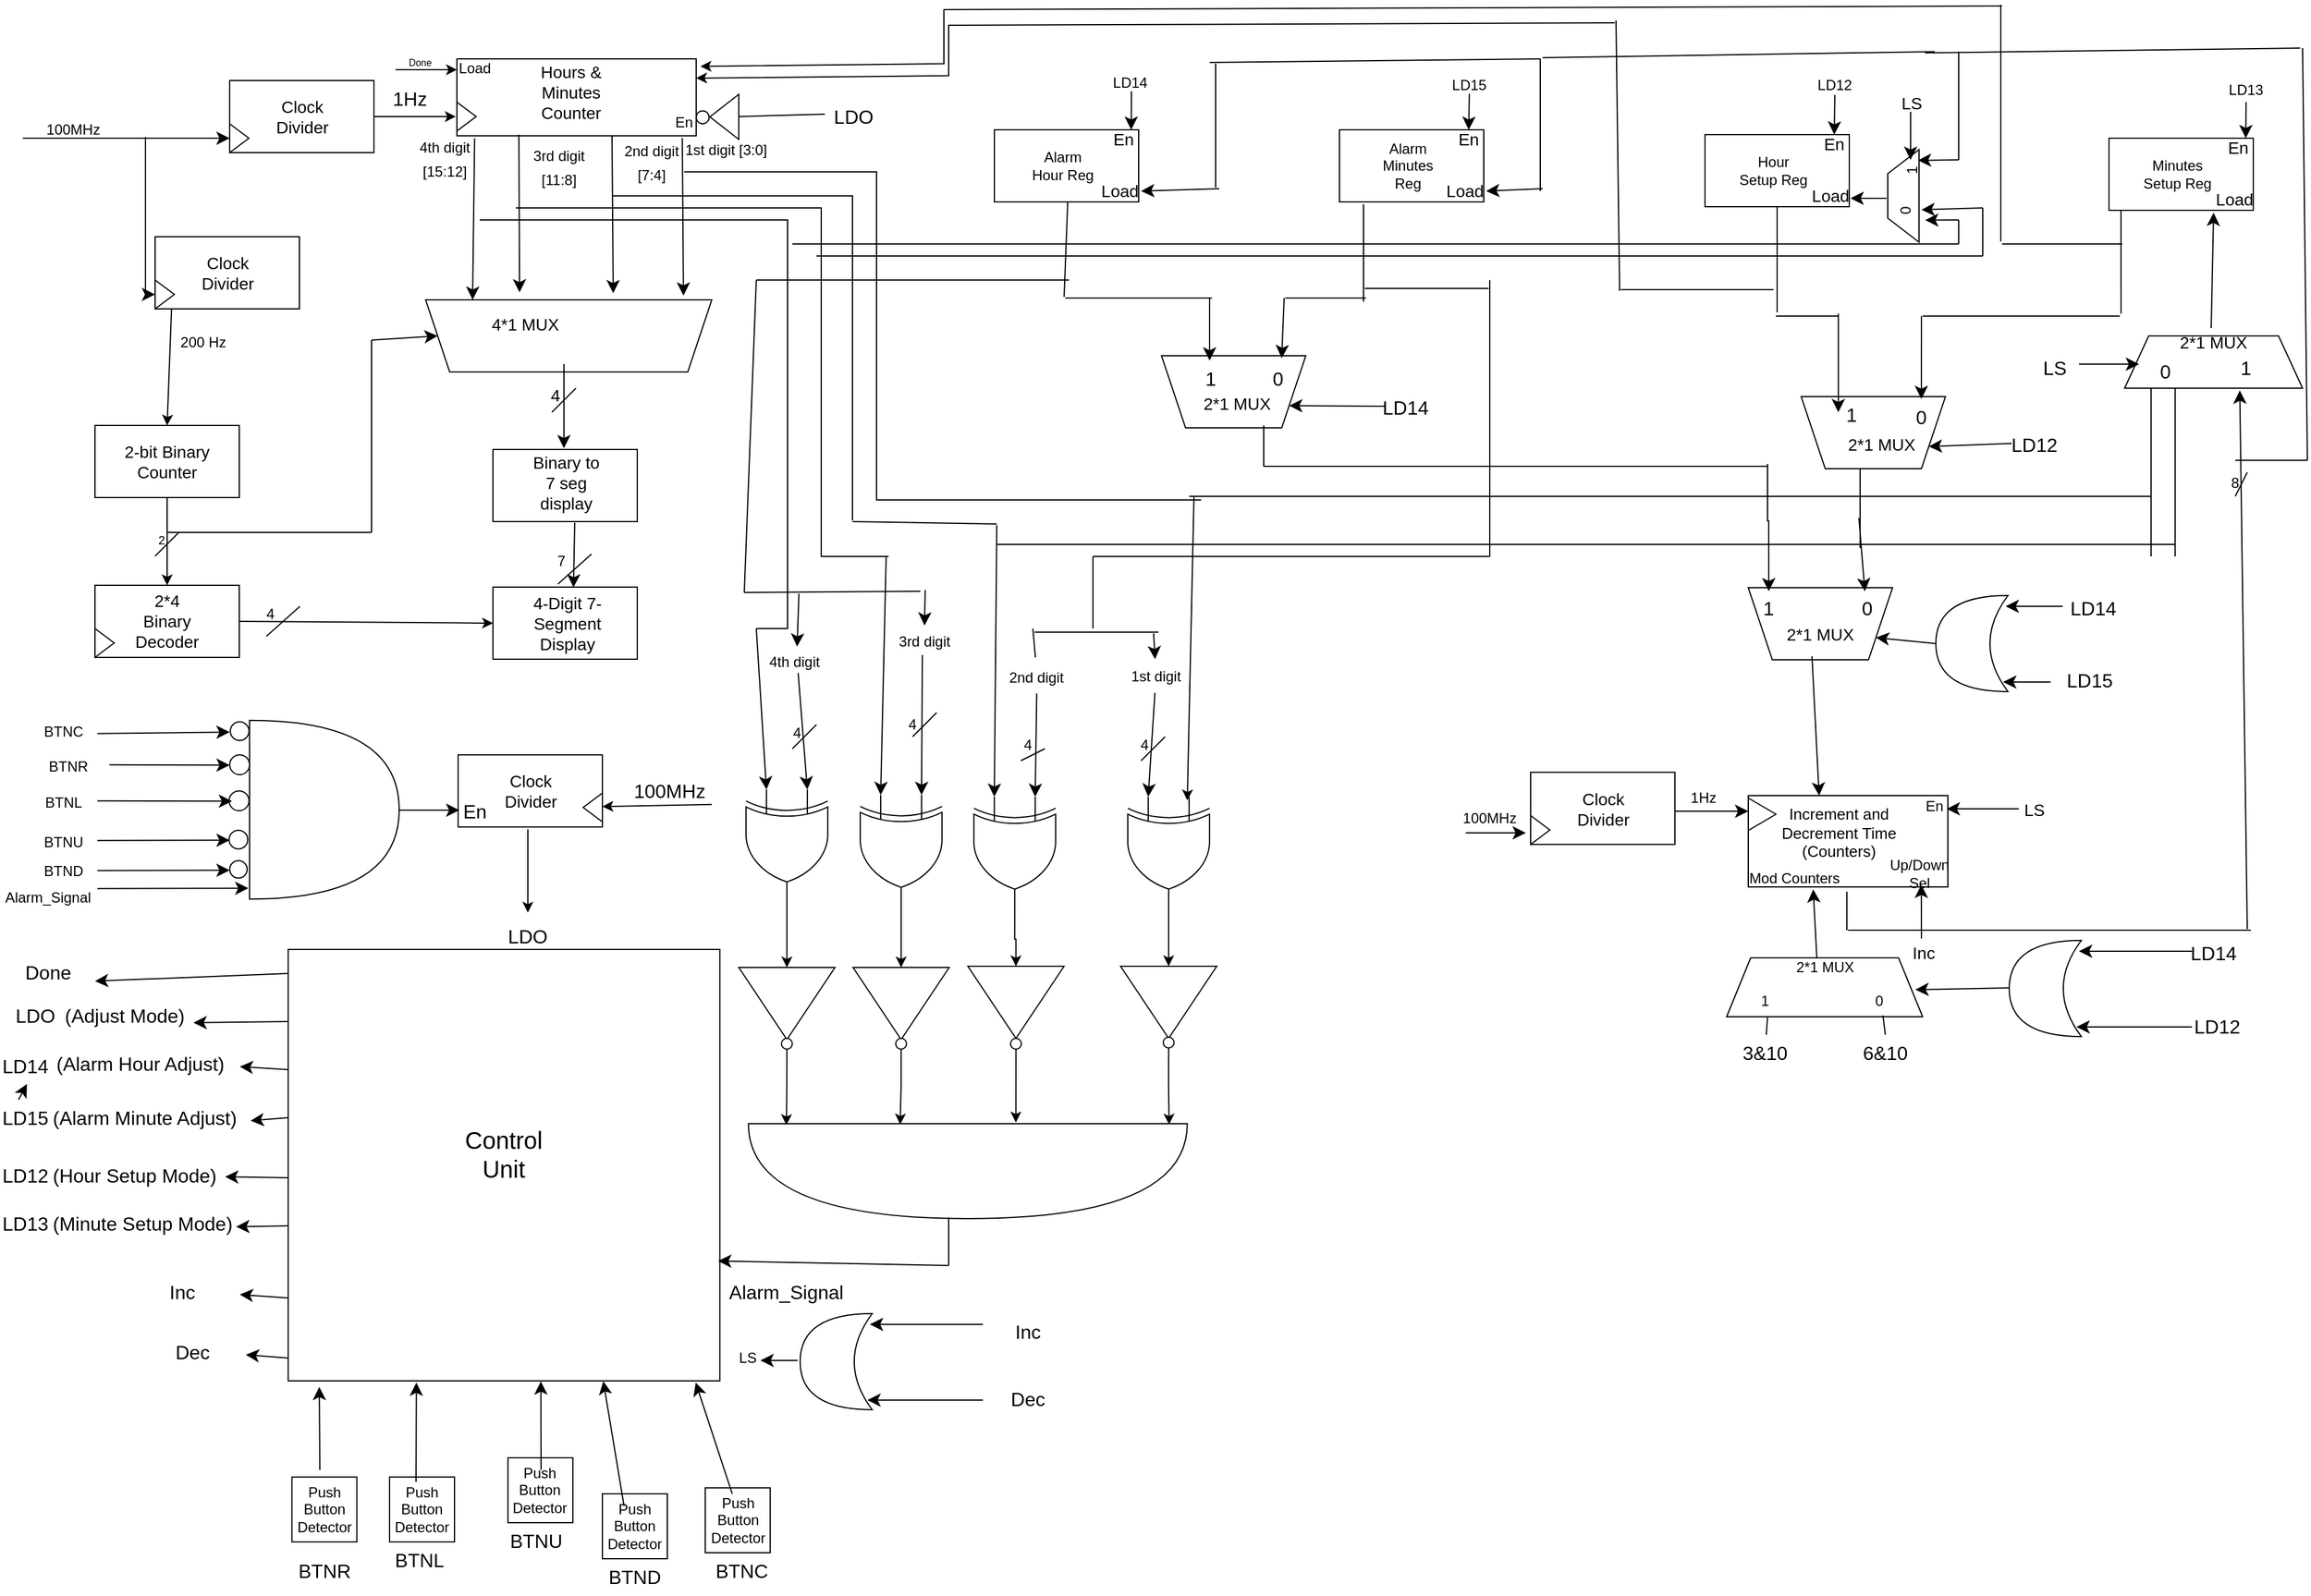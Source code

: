 <mxfile version="24.3.1" type="device">
  <diagram name="Page-1" id="ovTE-kA_0FhMaoyyQNfJ">
    <mxGraphModel dx="2157" dy="2023" grid="1" gridSize="10" guides="1" tooltips="1" connect="1" arrows="1" fold="1" page="1" pageScale="1" pageWidth="850" pageHeight="1100" math="0" shadow="0">
      <root>
        <mxCell id="0" />
        <mxCell id="1" parent="0" />
        <mxCell id="bxZLJlHsnHyx1dcmcsCU-1" value="" style="rounded=0;whiteSpace=wrap;html=1;" parent="1" vertex="1">
          <mxGeometry x="-558" y="-696" width="120" height="60" as="geometry" />
        </mxCell>
        <mxCell id="bxZLJlHsnHyx1dcmcsCU-2" value="" style="triangle;whiteSpace=wrap;html=1;" parent="1" vertex="1">
          <mxGeometry x="-558" y="-660" width="16" height="24" as="geometry" />
        </mxCell>
        <mxCell id="bxZLJlHsnHyx1dcmcsCU-3" value="" style="rounded=0;whiteSpace=wrap;html=1;flipV=1;flipH=0;" parent="1" vertex="1">
          <mxGeometry x="-670" y="-276" width="120" height="60" as="geometry" />
        </mxCell>
        <mxCell id="bxZLJlHsnHyx1dcmcsCU-4" value="" style="triangle;whiteSpace=wrap;html=1;flipV=1;flipH=0;" parent="1" vertex="1">
          <mxGeometry x="-670" y="-240" width="16" height="24" as="geometry" />
        </mxCell>
        <mxCell id="bxZLJlHsnHyx1dcmcsCU-5" value="&lt;span style=&quot;font-size: 14px;&quot;&gt;2-bit Binary Counter&lt;/span&gt;" style="rounded=0;whiteSpace=wrap;html=1;" parent="1" vertex="1">
          <mxGeometry x="-670" y="-409" width="120" height="60" as="geometry" />
        </mxCell>
        <mxCell id="bxZLJlHsnHyx1dcmcsCU-6" value="" style="rounded=0;whiteSpace=wrap;html=1;direction=west;" parent="1" vertex="1">
          <mxGeometry x="-339" y="-389" width="120" height="60" as="geometry" />
        </mxCell>
        <mxCell id="bxZLJlHsnHyx1dcmcsCU-7" value="" style="rounded=0;whiteSpace=wrap;html=1;" parent="1" vertex="1">
          <mxGeometry x="-339" y="-274.5" width="120" height="60" as="geometry" />
        </mxCell>
        <mxCell id="bxZLJlHsnHyx1dcmcsCU-8" value="" style="shape=trapezoid;perimeter=trapezoidPerimeter;whiteSpace=wrap;html=1;fixedSize=1;direction=west;" parent="1" vertex="1">
          <mxGeometry x="-395" y="-513.5" width="238" height="60" as="geometry" />
        </mxCell>
        <mxCell id="bxZLJlHsnHyx1dcmcsCU-9" value="" style="rounded=0;whiteSpace=wrap;html=1;" parent="1" vertex="1">
          <mxGeometry x="-369" y="-714" width="199" height="64" as="geometry" />
        </mxCell>
        <mxCell id="bxZLJlHsnHyx1dcmcsCU-10" value="" style="triangle;whiteSpace=wrap;html=1;" parent="1" vertex="1">
          <mxGeometry x="-369" y="-678" width="16" height="24" as="geometry" />
        </mxCell>
        <mxCell id="bxZLJlHsnHyx1dcmcsCU-11" value="Clock Divider" style="text;strokeColor=none;fillColor=none;html=1;align=center;verticalAlign=middle;whiteSpace=wrap;rounded=0;fontSize=14;" parent="1" vertex="1">
          <mxGeometry x="-525.5" y="-677.5" width="55" height="23" as="geometry" />
        </mxCell>
        <mxCell id="bxZLJlHsnHyx1dcmcsCU-12" value="2*4 Binary Decoder" style="text;strokeColor=none;fillColor=none;html=1;align=center;verticalAlign=middle;whiteSpace=wrap;rounded=0;fontSize=14;" parent="1" vertex="1">
          <mxGeometry x="-640" y="-261" width="60" height="30" as="geometry" />
        </mxCell>
        <mxCell id="bxZLJlHsnHyx1dcmcsCU-14" value="Binary to 7 seg display" style="text;strokeColor=none;fillColor=none;html=1;align=center;verticalAlign=middle;whiteSpace=wrap;rounded=0;fontSize=14;direction=west;" parent="1" vertex="1">
          <mxGeometry x="-308" y="-376" width="60" height="30" as="geometry" />
        </mxCell>
        <mxCell id="bxZLJlHsnHyx1dcmcsCU-15" value="4-Digit 7-Segment Display" style="text;strokeColor=none;fillColor=none;html=1;align=center;verticalAlign=middle;whiteSpace=wrap;rounded=0;fontSize=14;" parent="1" vertex="1">
          <mxGeometry x="-307" y="-259.5" width="60" height="30" as="geometry" />
        </mxCell>
        <mxCell id="bxZLJlHsnHyx1dcmcsCU-16" value="4*1 MUX" style="text;strokeColor=none;fillColor=none;html=1;align=center;verticalAlign=middle;whiteSpace=wrap;rounded=0;fontSize=14;direction=west;" parent="1" vertex="1">
          <mxGeometry x="-342" y="-508" width="60" height="30" as="geometry" />
        </mxCell>
        <mxCell id="bxZLJlHsnHyx1dcmcsCU-17" value="Hours &amp;amp; Minutes Counter" style="text;strokeColor=none;fillColor=none;html=1;align=center;verticalAlign=middle;whiteSpace=wrap;rounded=0;fontSize=14;" parent="1" vertex="1">
          <mxGeometry x="-304" y="-700.75" width="60" height="30" as="geometry" />
        </mxCell>
        <mxCell id="bxZLJlHsnHyx1dcmcsCU-18" value="" style="endArrow=classic;html=1;rounded=0;fontSize=12;startSize=8;endSize=8;curved=1;entryX=0;entryY=0.5;entryDx=0;entryDy=0;" parent="1" target="bxZLJlHsnHyx1dcmcsCU-2" edge="1">
          <mxGeometry width="50" height="50" relative="1" as="geometry">
            <mxPoint x="-730" y="-648" as="sourcePoint" />
            <mxPoint x="-555" y="-654.5" as="targetPoint" />
          </mxGeometry>
        </mxCell>
        <mxCell id="bxZLJlHsnHyx1dcmcsCU-22" value="" style="endArrow=classic;html=1;rounded=0;fontSize=12;startSize=8;endSize=8;curved=1;entryX=0.558;entryY=0.005;entryDx=0;entryDy=0;entryPerimeter=0;" parent="1" target="bxZLJlHsnHyx1dcmcsCU-7" edge="1">
          <mxGeometry width="50" height="50" relative="1" as="geometry">
            <mxPoint x="-271" y="-328" as="sourcePoint" />
            <mxPoint x="-271" y="-256" as="targetPoint" />
          </mxGeometry>
        </mxCell>
        <mxCell id="bxZLJlHsnHyx1dcmcsCU-26" value="" style="endArrow=none;html=1;rounded=0;fontSize=12;startSize=8;endSize=8;curved=1;" parent="1" edge="1">
          <mxGeometry width="50" height="50" relative="1" as="geometry">
            <mxPoint x="-285" y="-277" as="sourcePoint" />
            <mxPoint x="-257" y="-302" as="targetPoint" />
          </mxGeometry>
        </mxCell>
        <mxCell id="bxZLJlHsnHyx1dcmcsCU-27" value="7" style="text;strokeColor=none;fillColor=none;html=1;align=center;verticalAlign=middle;whiteSpace=wrap;rounded=0;fontSize=12;" parent="1" vertex="1">
          <mxGeometry x="-312" y="-311" width="60" height="30" as="geometry" />
        </mxCell>
        <mxCell id="bxZLJlHsnHyx1dcmcsCU-33" value="100MHz&lt;div style=&quot;font-size: 12px;&quot;&gt;&lt;br style=&quot;font-size: 12px;&quot;&gt;&lt;/div&gt;" style="text;strokeColor=none;fillColor=none;html=1;align=center;verticalAlign=middle;whiteSpace=wrap;rounded=0;fontSize=12;" parent="1" vertex="1">
          <mxGeometry x="-718" y="-663" width="60" height="30" as="geometry" />
        </mxCell>
        <mxCell id="bxZLJlHsnHyx1dcmcsCU-37" value="" style="rounded=0;whiteSpace=wrap;html=1;" parent="1" vertex="1">
          <mxGeometry x="78" y="-655" width="120" height="60" as="geometry" />
        </mxCell>
        <mxCell id="bxZLJlHsnHyx1dcmcsCU-38" value="Alarm Hour Reg" style="text;strokeColor=none;fillColor=none;html=1;align=center;verticalAlign=middle;whiteSpace=wrap;rounded=0;fontSize=12;" parent="1" vertex="1">
          <mxGeometry x="105" y="-640" width="60" height="30" as="geometry" />
        </mxCell>
        <mxCell id="bxZLJlHsnHyx1dcmcsCU-39" value="En" style="text;strokeColor=none;fillColor=none;html=1;align=center;verticalAlign=middle;whiteSpace=wrap;rounded=0;fontSize=14;" parent="1" vertex="1">
          <mxGeometry x="173" y="-655" width="25" height="15" as="geometry" />
        </mxCell>
        <mxCell id="bxZLJlHsnHyx1dcmcsCU-40" value="Load" style="text;strokeColor=none;fillColor=none;html=1;align=center;verticalAlign=middle;whiteSpace=wrap;rounded=0;fontSize=14;" parent="1" vertex="1">
          <mxGeometry x="165" y="-615" width="35" height="22" as="geometry" />
        </mxCell>
        <mxCell id="bxZLJlHsnHyx1dcmcsCU-41" value="" style="rounded=0;whiteSpace=wrap;html=1;" parent="1" vertex="1">
          <mxGeometry x="365" y="-655" width="120" height="60" as="geometry" />
        </mxCell>
        <mxCell id="bxZLJlHsnHyx1dcmcsCU-42" value="Alarm Minutes Reg" style="text;strokeColor=none;fillColor=none;html=1;align=center;verticalAlign=middle;whiteSpace=wrap;rounded=0;fontSize=12;" parent="1" vertex="1">
          <mxGeometry x="392" y="-640" width="60" height="30" as="geometry" />
        </mxCell>
        <mxCell id="bxZLJlHsnHyx1dcmcsCU-43" value="En" style="text;strokeColor=none;fillColor=none;html=1;align=center;verticalAlign=middle;whiteSpace=wrap;rounded=0;fontSize=14;" parent="1" vertex="1">
          <mxGeometry x="460" y="-655" width="25" height="15" as="geometry" />
        </mxCell>
        <mxCell id="bxZLJlHsnHyx1dcmcsCU-44" value="Load" style="text;strokeColor=none;fillColor=none;html=1;align=center;verticalAlign=middle;whiteSpace=wrap;rounded=0;fontSize=14;" parent="1" vertex="1">
          <mxGeometry x="452" y="-615" width="35" height="22" as="geometry" />
        </mxCell>
        <mxCell id="bxZLJlHsnHyx1dcmcsCU-45" value="" style="rounded=0;whiteSpace=wrap;html=1;" parent="1" vertex="1">
          <mxGeometry x="669" y="-651" width="120" height="60" as="geometry" />
        </mxCell>
        <mxCell id="bxZLJlHsnHyx1dcmcsCU-46" value="Hour Setup Reg" style="text;strokeColor=none;fillColor=none;html=1;align=center;verticalAlign=middle;whiteSpace=wrap;rounded=0;fontSize=12;" parent="1" vertex="1">
          <mxGeometry x="696" y="-636" width="60" height="30" as="geometry" />
        </mxCell>
        <mxCell id="bxZLJlHsnHyx1dcmcsCU-47" value="En" style="text;strokeColor=none;fillColor=none;html=1;align=center;verticalAlign=middle;whiteSpace=wrap;rounded=0;fontSize=14;" parent="1" vertex="1">
          <mxGeometry x="764" y="-651" width="25" height="15" as="geometry" />
        </mxCell>
        <mxCell id="bxZLJlHsnHyx1dcmcsCU-48" value="Load" style="text;strokeColor=none;fillColor=none;html=1;align=center;verticalAlign=middle;whiteSpace=wrap;rounded=0;fontSize=14;" parent="1" vertex="1">
          <mxGeometry x="756" y="-611" width="35" height="22" as="geometry" />
        </mxCell>
        <mxCell id="bxZLJlHsnHyx1dcmcsCU-49" value="" style="rounded=0;whiteSpace=wrap;html=1;" parent="1" vertex="1">
          <mxGeometry x="1005" y="-648" width="120" height="60" as="geometry" />
        </mxCell>
        <mxCell id="bxZLJlHsnHyx1dcmcsCU-50" value="Minutes Setup Reg" style="text;strokeColor=none;fillColor=none;html=1;align=center;verticalAlign=middle;whiteSpace=wrap;rounded=0;fontSize=12;" parent="1" vertex="1">
          <mxGeometry x="1032" y="-633" width="60" height="30" as="geometry" />
        </mxCell>
        <mxCell id="bxZLJlHsnHyx1dcmcsCU-51" value="En" style="text;strokeColor=none;fillColor=none;html=1;align=center;verticalAlign=middle;whiteSpace=wrap;rounded=0;fontSize=14;" parent="1" vertex="1">
          <mxGeometry x="1100" y="-648" width="25" height="15" as="geometry" />
        </mxCell>
        <mxCell id="bxZLJlHsnHyx1dcmcsCU-52" value="Load" style="text;strokeColor=none;fillColor=none;html=1;align=center;verticalAlign=middle;whiteSpace=wrap;rounded=0;fontSize=14;" parent="1" vertex="1">
          <mxGeometry x="1092" y="-608" width="35" height="22" as="geometry" />
        </mxCell>
        <mxCell id="bxZLJlHsnHyx1dcmcsCU-53" value="" style="endArrow=classic;html=1;rounded=0;fontSize=12;startSize=8;endSize=8;curved=1;entryX=0.75;entryY=0;entryDx=0;entryDy=0;" parent="1" target="bxZLJlHsnHyx1dcmcsCU-39" edge="1">
          <mxGeometry width="50" height="50" relative="1" as="geometry">
            <mxPoint x="192" y="-687" as="sourcePoint" />
            <mxPoint x="194" y="-681" as="targetPoint" />
          </mxGeometry>
        </mxCell>
        <mxCell id="bxZLJlHsnHyx1dcmcsCU-54" value="LD14" style="text;strokeColor=none;fillColor=none;html=1;align=center;verticalAlign=middle;whiteSpace=wrap;rounded=0;fontSize=12;" parent="1" vertex="1">
          <mxGeometry x="161" y="-709" width="60" height="30" as="geometry" />
        </mxCell>
        <mxCell id="bxZLJlHsnHyx1dcmcsCU-55" style="edgeStyle=none;curved=1;rounded=0;orthogonalLoop=1;jettySize=auto;html=1;exitX=0;exitY=0;exitDx=0;exitDy=0;fontSize=12;startSize=8;endSize=8;" parent="1" source="bxZLJlHsnHyx1dcmcsCU-54" target="bxZLJlHsnHyx1dcmcsCU-54" edge="1">
          <mxGeometry relative="1" as="geometry" />
        </mxCell>
        <mxCell id="bxZLJlHsnHyx1dcmcsCU-56" value="" style="endArrow=classic;html=1;rounded=0;fontSize=12;startSize=8;endSize=8;curved=1;entryX=0.5;entryY=0;entryDx=0;entryDy=0;" parent="1" target="bxZLJlHsnHyx1dcmcsCU-43" edge="1">
          <mxGeometry width="50" height="50" relative="1" as="geometry">
            <mxPoint x="473" y="-685" as="sourcePoint" />
            <mxPoint x="474" y="-735" as="targetPoint" />
          </mxGeometry>
        </mxCell>
        <mxCell id="bxZLJlHsnHyx1dcmcsCU-57" value="&lt;font style=&quot;font-size: 12px;&quot;&gt;LD15&lt;/font&gt;" style="text;strokeColor=none;fillColor=none;html=1;align=center;verticalAlign=middle;whiteSpace=wrap;rounded=0;fontSize=16;" parent="1" vertex="1">
          <mxGeometry x="442.5" y="-709" width="60" height="30" as="geometry" />
        </mxCell>
        <mxCell id="bxZLJlHsnHyx1dcmcsCU-58" value="" style="endArrow=classic;html=1;rounded=0;fontSize=12;startSize=8;endSize=8;curved=1;entryX=0.5;entryY=0;entryDx=0;entryDy=0;" parent="1" target="bxZLJlHsnHyx1dcmcsCU-47" edge="1">
          <mxGeometry width="50" height="50" relative="1" as="geometry">
            <mxPoint x="777" y="-684" as="sourcePoint" />
            <mxPoint x="778" y="-727" as="targetPoint" />
          </mxGeometry>
        </mxCell>
        <mxCell id="bxZLJlHsnHyx1dcmcsCU-59" value="LD12" style="text;strokeColor=none;fillColor=none;html=1;align=center;verticalAlign=middle;whiteSpace=wrap;rounded=0;fontSize=12;" parent="1" vertex="1">
          <mxGeometry x="746.5" y="-707" width="60" height="30" as="geometry" />
        </mxCell>
        <mxCell id="bxZLJlHsnHyx1dcmcsCU-60" value="LD13" style="text;strokeColor=none;fillColor=none;html=1;align=center;verticalAlign=middle;whiteSpace=wrap;rounded=0;fontSize=12;" parent="1" vertex="1">
          <mxGeometry x="1089" y="-703" width="60" height="30" as="geometry" />
        </mxCell>
        <mxCell id="bxZLJlHsnHyx1dcmcsCU-61" value="" style="endArrow=classic;html=1;rounded=0;fontSize=12;startSize=8;endSize=8;curved=1;entryX=0.75;entryY=0;entryDx=0;entryDy=0;" parent="1" target="bxZLJlHsnHyx1dcmcsCU-51" edge="1">
          <mxGeometry width="50" height="50" relative="1" as="geometry">
            <mxPoint x="1119" y="-678" as="sourcePoint" />
            <mxPoint x="1121" y="-728" as="targetPoint" />
          </mxGeometry>
        </mxCell>
        <mxCell id="bxZLJlHsnHyx1dcmcsCU-62" value="" style="shape=trapezoid;perimeter=trapezoidPerimeter;whiteSpace=wrap;html=1;fixedSize=1;direction=west;" parent="1" vertex="1">
          <mxGeometry x="217" y="-467" width="120" height="60" as="geometry" />
        </mxCell>
        <mxCell id="bxZLJlHsnHyx1dcmcsCU-63" value="" style="shape=trapezoid;perimeter=trapezoidPerimeter;whiteSpace=wrap;html=1;fixedSize=1;direction=west;" parent="1" vertex="1">
          <mxGeometry x="705" y="-274" width="120" height="60" as="geometry" />
        </mxCell>
        <mxCell id="bxZLJlHsnHyx1dcmcsCU-64" value="" style="endArrow=none;html=1;rounded=0;fontSize=12;startSize=8;endSize=8;curved=1;" parent="1" edge="1">
          <mxGeometry width="50" height="50" relative="1" as="geometry">
            <mxPoint x="136" y="-516" as="sourcePoint" />
            <mxPoint x="139" y="-595" as="targetPoint" />
          </mxGeometry>
        </mxCell>
        <mxCell id="bxZLJlHsnHyx1dcmcsCU-65" value="" style="endArrow=none;html=1;rounded=0;fontSize=12;startSize=8;endSize=8;curved=1;" parent="1" edge="1">
          <mxGeometry width="50" height="50" relative="1" as="geometry">
            <mxPoint x="137" y="-515" as="sourcePoint" />
            <mxPoint x="259" y="-515" as="targetPoint" />
          </mxGeometry>
        </mxCell>
        <mxCell id="bxZLJlHsnHyx1dcmcsCU-66" value="" style="endArrow=classic;html=1;rounded=0;fontSize=12;startSize=8;endSize=8;curved=1;" parent="1" edge="1">
          <mxGeometry width="50" height="50" relative="1" as="geometry">
            <mxPoint x="257" y="-515" as="sourcePoint" />
            <mxPoint x="257" y="-463" as="targetPoint" />
          </mxGeometry>
        </mxCell>
        <mxCell id="bxZLJlHsnHyx1dcmcsCU-67" value="" style="endArrow=none;html=1;rounded=0;fontSize=12;startSize=8;endSize=8;curved=1;" parent="1" edge="1">
          <mxGeometry width="50" height="50" relative="1" as="geometry">
            <mxPoint x="385" y="-512" as="sourcePoint" />
            <mxPoint x="385" y="-593" as="targetPoint" />
          </mxGeometry>
        </mxCell>
        <mxCell id="bxZLJlHsnHyx1dcmcsCU-68" value="" style="endArrow=none;html=1;rounded=0;fontSize=12;startSize=8;endSize=8;curved=1;" parent="1" edge="1">
          <mxGeometry width="50" height="50" relative="1" as="geometry">
            <mxPoint x="320" y="-515" as="sourcePoint" />
            <mxPoint x="387" y="-515" as="targetPoint" />
          </mxGeometry>
        </mxCell>
        <mxCell id="bxZLJlHsnHyx1dcmcsCU-69" value="" style="endArrow=classic;html=1;rounded=0;fontSize=12;startSize=8;endSize=8;curved=1;entryX=0.167;entryY=0.967;entryDx=0;entryDy=0;entryPerimeter=0;" parent="1" target="bxZLJlHsnHyx1dcmcsCU-62" edge="1">
          <mxGeometry width="50" height="50" relative="1" as="geometry">
            <mxPoint x="319" y="-515" as="sourcePoint" />
            <mxPoint x="369" y="-565" as="targetPoint" />
          </mxGeometry>
        </mxCell>
        <mxCell id="bxZLJlHsnHyx1dcmcsCU-70" value="" style="shape=trapezoid;perimeter=trapezoidPerimeter;whiteSpace=wrap;html=1;fixedSize=1;direction=west;" parent="1" vertex="1">
          <mxGeometry x="749" y="-433" width="120" height="60" as="geometry" />
        </mxCell>
        <mxCell id="bxZLJlHsnHyx1dcmcsCU-71" value="" style="endArrow=none;html=1;rounded=0;fontSize=12;startSize=8;endSize=8;curved=1;" parent="1" edge="1">
          <mxGeometry width="50" height="50" relative="1" as="geometry">
            <mxPoint x="728" y="-500" as="sourcePoint" />
            <mxPoint x="780" y="-500" as="targetPoint" />
          </mxGeometry>
        </mxCell>
        <mxCell id="bxZLJlHsnHyx1dcmcsCU-72" value="" style="endArrow=classic;html=1;rounded=0;fontSize=12;startSize=8;endSize=8;curved=1;entryX=0.315;entryY=0.433;entryDx=0;entryDy=0;entryPerimeter=0;" parent="1" edge="1" target="bxZLJlHsnHyx1dcmcsCU-85">
          <mxGeometry width="50" height="50" relative="1" as="geometry">
            <mxPoint x="779.91" y="-502" as="sourcePoint" />
            <mxPoint x="779.91" y="-450" as="targetPoint" />
          </mxGeometry>
        </mxCell>
        <mxCell id="bxZLJlHsnHyx1dcmcsCU-73" value="" style="endArrow=none;html=1;rounded=0;fontSize=12;startSize=8;endSize=8;curved=1;" parent="1" edge="1">
          <mxGeometry width="50" height="50" relative="1" as="geometry">
            <mxPoint x="850" y="-500" as="sourcePoint" />
            <mxPoint x="1014" y="-500" as="targetPoint" />
          </mxGeometry>
        </mxCell>
        <mxCell id="bxZLJlHsnHyx1dcmcsCU-74" value="" style="endArrow=classic;html=1;rounded=0;fontSize=12;startSize=8;endSize=8;curved=1;entryX=0.167;entryY=0.967;entryDx=0;entryDy=0;entryPerimeter=0;" parent="1" target="bxZLJlHsnHyx1dcmcsCU-70" edge="1">
          <mxGeometry width="50" height="50" relative="1" as="geometry">
            <mxPoint x="849" y="-500" as="sourcePoint" />
            <mxPoint x="996" y="-550" as="targetPoint" />
          </mxGeometry>
        </mxCell>
        <mxCell id="bxZLJlHsnHyx1dcmcsCU-75" value="" style="endArrow=none;html=1;rounded=0;fontSize=12;startSize=8;endSize=8;curved=1;entryX=0.083;entryY=1;entryDx=0;entryDy=0;entryPerimeter=0;" parent="1" target="bxZLJlHsnHyx1dcmcsCU-49" edge="1">
          <mxGeometry width="50" height="50" relative="1" as="geometry">
            <mxPoint x="1015" y="-502" as="sourcePoint" />
            <mxPoint x="1023" y="-586" as="targetPoint" />
          </mxGeometry>
        </mxCell>
        <mxCell id="bxZLJlHsnHyx1dcmcsCU-76" value="" style="endArrow=none;html=1;rounded=0;fontSize=12;startSize=8;endSize=8;curved=1;entryX=0.5;entryY=1;entryDx=0;entryDy=0;" parent="1" target="bxZLJlHsnHyx1dcmcsCU-45" edge="1">
          <mxGeometry width="50" height="50" relative="1" as="geometry">
            <mxPoint x="729" y="-503" as="sourcePoint" />
            <mxPoint x="719" y="-591" as="targetPoint" />
          </mxGeometry>
        </mxCell>
        <mxCell id="bxZLJlHsnHyx1dcmcsCU-77" value="" style="endArrow=none;html=1;rounded=0;fontSize=12;startSize=8;endSize=8;curved=1;" parent="1" edge="1">
          <mxGeometry width="50" height="50" relative="1" as="geometry">
            <mxPoint x="798" y="-307" as="sourcePoint" />
            <mxPoint x="798" y="-373" as="targetPoint" />
          </mxGeometry>
        </mxCell>
        <mxCell id="bxZLJlHsnHyx1dcmcsCU-79" value="" style="endArrow=none;html=1;rounded=0;fontSize=12;startSize=8;endSize=8;curved=1;" parent="1" edge="1">
          <mxGeometry width="50" height="50" relative="1" as="geometry">
            <mxPoint x="302" y="-375" as="sourcePoint" />
            <mxPoint x="302" y="-409" as="targetPoint" />
          </mxGeometry>
        </mxCell>
        <mxCell id="bxZLJlHsnHyx1dcmcsCU-80" value="" style="endArrow=classic;html=1;rounded=0;fontSize=12;startSize=8;endSize=8;curved=1;entryX=0.192;entryY=0.95;entryDx=0;entryDy=0;entryPerimeter=0;" parent="1" target="bxZLJlHsnHyx1dcmcsCU-63" edge="1">
          <mxGeometry width="50" height="50" relative="1" as="geometry">
            <mxPoint x="797" y="-332" as="sourcePoint" />
            <mxPoint x="677" y="-378" as="targetPoint" />
          </mxGeometry>
        </mxCell>
        <mxCell id="bxZLJlHsnHyx1dcmcsCU-81" value="" style="endArrow=classic;html=1;rounded=0;fontSize=12;startSize=8;endSize=8;curved=1;entryX=0.858;entryY=0.95;entryDx=0;entryDy=0;entryPerimeter=0;" parent="1" target="bxZLJlHsnHyx1dcmcsCU-63" edge="1">
          <mxGeometry width="50" height="50" relative="1" as="geometry">
            <mxPoint x="722" y="-330" as="sourcePoint" />
            <mxPoint x="594" y="-386" as="targetPoint" />
          </mxGeometry>
        </mxCell>
        <mxCell id="bxZLJlHsnHyx1dcmcsCU-82" value="0" style="text;strokeColor=none;fillColor=none;html=1;align=center;verticalAlign=middle;whiteSpace=wrap;rounded=0;fontSize=16;" parent="1" vertex="1">
          <mxGeometry x="284" y="-463" width="60" height="30" as="geometry" />
        </mxCell>
        <mxCell id="bxZLJlHsnHyx1dcmcsCU-83" value="1" style="text;strokeColor=none;fillColor=none;html=1;align=center;verticalAlign=middle;whiteSpace=wrap;rounded=0;fontSize=16;" parent="1" vertex="1">
          <mxGeometry x="228" y="-463" width="60" height="30" as="geometry" />
        </mxCell>
        <mxCell id="bxZLJlHsnHyx1dcmcsCU-84" value="0" style="text;strokeColor=none;fillColor=none;html=1;align=center;verticalAlign=middle;whiteSpace=wrap;rounded=0;fontSize=16;" parent="1" vertex="1">
          <mxGeometry x="819" y="-431" width="60" height="30" as="geometry" />
        </mxCell>
        <mxCell id="bxZLJlHsnHyx1dcmcsCU-85" value="1" style="text;strokeColor=none;fillColor=none;html=1;align=center;verticalAlign=middle;whiteSpace=wrap;rounded=0;fontSize=16;" parent="1" vertex="1">
          <mxGeometry x="761" y="-433" width="60" height="30" as="geometry" />
        </mxCell>
        <mxCell id="bxZLJlHsnHyx1dcmcsCU-86" value="" style="endArrow=classic;html=1;rounded=0;fontSize=12;startSize=8;endSize=8;curved=1;entryX=0;entryY=0.25;entryDx=0;entryDy=0;" parent="1" target="bxZLJlHsnHyx1dcmcsCU-62" edge="1">
          <mxGeometry width="50" height="50" relative="1" as="geometry">
            <mxPoint x="403" y="-425" as="sourcePoint" />
            <mxPoint x="439" y="-460" as="targetPoint" />
          </mxGeometry>
        </mxCell>
        <mxCell id="bxZLJlHsnHyx1dcmcsCU-87" value="" style="endArrow=classic;html=1;rounded=0;fontSize=12;startSize=8;endSize=8;curved=1;entryX=0;entryY=0.25;entryDx=0;entryDy=0;" parent="1" target="bxZLJlHsnHyx1dcmcsCU-70" edge="1">
          <mxGeometry width="50" height="50" relative="1" as="geometry">
            <mxPoint x="924" y="-394" as="sourcePoint" />
            <mxPoint x="969" y="-438" as="targetPoint" />
          </mxGeometry>
        </mxCell>
        <mxCell id="bxZLJlHsnHyx1dcmcsCU-88" value="LD14" style="text;strokeColor=none;fillColor=none;html=1;align=center;verticalAlign=middle;whiteSpace=wrap;rounded=0;fontSize=16;" parent="1" vertex="1">
          <mxGeometry x="390" y="-439" width="60" height="30" as="geometry" />
        </mxCell>
        <mxCell id="bxZLJlHsnHyx1dcmcsCU-89" value="LD12" style="text;strokeColor=none;fillColor=none;html=1;align=center;verticalAlign=middle;whiteSpace=wrap;rounded=0;fontSize=16;" parent="1" vertex="1">
          <mxGeometry x="913" y="-408" width="60" height="30" as="geometry" />
        </mxCell>
        <mxCell id="bxZLJlHsnHyx1dcmcsCU-90" value="" style="shape=xor;whiteSpace=wrap;html=1;direction=west;" parent="1" vertex="1">
          <mxGeometry x="861" y="-267.5" width="60" height="80" as="geometry" />
        </mxCell>
        <mxCell id="bxZLJlHsnHyx1dcmcsCU-91" value="" style="endArrow=classic;html=1;rounded=0;fontSize=12;startSize=8;endSize=8;curved=1;entryX=0.033;entryY=0.888;entryDx=0;entryDy=0;entryPerimeter=0;" parent="1" target="bxZLJlHsnHyx1dcmcsCU-90" edge="1">
          <mxGeometry width="50" height="50" relative="1" as="geometry">
            <mxPoint x="966.5" y="-258.5" as="sourcePoint" />
            <mxPoint x="1056" y="-305.5" as="targetPoint" />
          </mxGeometry>
        </mxCell>
        <mxCell id="bxZLJlHsnHyx1dcmcsCU-92" value="" style="endArrow=classic;html=1;rounded=0;fontSize=12;startSize=8;endSize=8;curved=1;entryX=0.067;entryY=0.1;entryDx=0;entryDy=0;entryPerimeter=0;" parent="1" target="bxZLJlHsnHyx1dcmcsCU-90" edge="1">
          <mxGeometry width="50" height="50" relative="1" as="geometry">
            <mxPoint x="956.5" y="-195.5" as="sourcePoint" />
            <mxPoint x="1056" y="-241.5" as="targetPoint" />
          </mxGeometry>
        </mxCell>
        <mxCell id="bxZLJlHsnHyx1dcmcsCU-93" value="LD14" style="text;strokeColor=none;fillColor=none;html=1;align=center;verticalAlign=middle;whiteSpace=wrap;rounded=0;fontSize=16;" parent="1" vertex="1">
          <mxGeometry x="961.5" y="-272" width="60" height="30" as="geometry" />
        </mxCell>
        <mxCell id="bxZLJlHsnHyx1dcmcsCU-94" value="LD15" style="text;strokeColor=none;fillColor=none;html=1;align=center;verticalAlign=middle;whiteSpace=wrap;rounded=0;fontSize=16;" parent="1" vertex="1">
          <mxGeometry x="958.5" y="-212" width="60" height="30" as="geometry" />
        </mxCell>
        <mxCell id="bxZLJlHsnHyx1dcmcsCU-95" value="" style="endArrow=classic;html=1;rounded=0;fontSize=12;startSize=8;endSize=8;curved=1;entryX=0;entryY=0.25;entryDx=0;entryDy=0;exitX=1;exitY=0.5;exitDx=0;exitDy=0;exitPerimeter=0;" parent="1" target="bxZLJlHsnHyx1dcmcsCU-63" edge="1" source="bxZLJlHsnHyx1dcmcsCU-90">
          <mxGeometry width="50" height="50" relative="1" as="geometry">
            <mxPoint x="885" y="-246" as="sourcePoint" />
            <mxPoint x="935" y="-296" as="targetPoint" />
          </mxGeometry>
        </mxCell>
        <mxCell id="bxZLJlHsnHyx1dcmcsCU-96" value="0" style="text;strokeColor=none;fillColor=none;html=1;align=center;verticalAlign=middle;whiteSpace=wrap;rounded=0;fontSize=16;" parent="1" vertex="1">
          <mxGeometry x="774" y="-272" width="60" height="30" as="geometry" />
        </mxCell>
        <mxCell id="bxZLJlHsnHyx1dcmcsCU-97" value="1" style="text;strokeColor=none;fillColor=none;html=1;align=center;verticalAlign=middle;whiteSpace=wrap;rounded=0;fontSize=16;" parent="1" vertex="1">
          <mxGeometry x="692" y="-272" width="60" height="30" as="geometry" />
        </mxCell>
        <mxCell id="bxZLJlHsnHyx1dcmcsCU-98" value="" style="rounded=0;whiteSpace=wrap;html=1;" parent="1" vertex="1">
          <mxGeometry x="705" y="-101" width="166" height="76" as="geometry" />
        </mxCell>
        <mxCell id="bxZLJlHsnHyx1dcmcsCU-99" value="Increment and Decrement Time (Counters)" style="text;strokeColor=none;fillColor=none;html=1;align=center;verticalAlign=middle;whiteSpace=wrap;rounded=0;fontSize=13;" parent="1" vertex="1">
          <mxGeometry x="731" y="-72" width="99" height="4" as="geometry" />
        </mxCell>
        <mxCell id="bxZLJlHsnHyx1dcmcsCU-100" value="" style="triangle;whiteSpace=wrap;html=1;" parent="1" vertex="1">
          <mxGeometry x="705" y="-99" width="23" height="27" as="geometry" />
        </mxCell>
        <mxCell id="bxZLJlHsnHyx1dcmcsCU-101" value="Up/Down Sel" style="text;strokeColor=none;fillColor=none;html=1;align=center;verticalAlign=middle;whiteSpace=wrap;rounded=0;fontSize=12;" parent="1" vertex="1">
          <mxGeometry x="834" y="-41.5" width="27" height="11" as="geometry" />
        </mxCell>
        <mxCell id="bxZLJlHsnHyx1dcmcsCU-102" value="" style="endArrow=classic;html=1;rounded=0;fontSize=12;startSize=8;endSize=8;curved=1;exitX=0.383;exitY=1.117;exitDx=0;exitDy=0;entryX=0.355;entryY=0;entryDx=0;entryDy=0;exitPerimeter=0;entryPerimeter=0;" parent="1" source="bxZLJlHsnHyx1dcmcsCU-209" target="bxZLJlHsnHyx1dcmcsCU-98" edge="1">
          <mxGeometry width="50" height="50" relative="1" as="geometry">
            <mxPoint x="576" y="-219" as="sourcePoint" />
            <mxPoint x="573" y="-140" as="targetPoint" />
          </mxGeometry>
        </mxCell>
        <mxCell id="bxZLJlHsnHyx1dcmcsCU-103" value="LS" style="text;strokeColor=none;fillColor=none;html=1;align=center;verticalAlign=middle;whiteSpace=wrap;rounded=0;fontSize=12;" parent="1" vertex="1">
          <mxGeometry x="-134.56" y="360" width="16" height="13" as="geometry" />
        </mxCell>
        <mxCell id="bxZLJlHsnHyx1dcmcsCU-104" value="" style="shape=xor;whiteSpace=wrap;html=1;direction=west;" parent="1" vertex="1">
          <mxGeometry x="-83.56" y="330" width="60" height="80" as="geometry" />
        </mxCell>
        <mxCell id="bxZLJlHsnHyx1dcmcsCU-105" value="" style="endArrow=classic;html=1;rounded=0;fontSize=12;startSize=8;endSize=8;curved=1;entryX=0.033;entryY=0.888;entryDx=0;entryDy=0;entryPerimeter=0;" parent="1" target="bxZLJlHsnHyx1dcmcsCU-104" edge="1">
          <mxGeometry width="50" height="50" relative="1" as="geometry">
            <mxPoint x="68.44" y="339" as="sourcePoint" />
            <mxPoint x="111.44" y="292" as="targetPoint" />
          </mxGeometry>
        </mxCell>
        <mxCell id="bxZLJlHsnHyx1dcmcsCU-106" value="" style="endArrow=classic;html=1;rounded=0;fontSize=12;startSize=8;endSize=8;curved=1;entryX=0.067;entryY=0.1;entryDx=0;entryDy=0;entryPerimeter=0;" parent="1" target="bxZLJlHsnHyx1dcmcsCU-104" edge="1">
          <mxGeometry width="50" height="50" relative="1" as="geometry">
            <mxPoint x="68.44" y="402" as="sourcePoint" />
            <mxPoint x="111.44" y="356" as="targetPoint" />
          </mxGeometry>
        </mxCell>
        <mxCell id="bxZLJlHsnHyx1dcmcsCU-109" value="" style="endArrow=classic;html=1;rounded=0;fontSize=12;startSize=8;endSize=8;curved=1;" parent="1" edge="1">
          <mxGeometry width="50" height="50" relative="1" as="geometry">
            <mxPoint x="-85.56" y="369" as="sourcePoint" />
            <mxPoint x="-116.56" y="369" as="targetPoint" />
          </mxGeometry>
        </mxCell>
        <mxCell id="bxZLJlHsnHyx1dcmcsCU-110" value="" style="endArrow=none;html=1;rounded=0;fontSize=12;startSize=8;endSize=8;curved=1;" parent="1" edge="1">
          <mxGeometry width="50" height="50" relative="1" as="geometry">
            <mxPoint x="787" y="-21" as="sourcePoint" />
            <mxPoint x="787" y="11" as="targetPoint" />
          </mxGeometry>
        </mxCell>
        <mxCell id="bxZLJlHsnHyx1dcmcsCU-111" value="" style="endArrow=none;html=1;rounded=0;fontSize=12;startSize=8;endSize=8;curved=1;" parent="1" edge="1">
          <mxGeometry width="50" height="50" relative="1" as="geometry">
            <mxPoint x="788" y="11" as="sourcePoint" />
            <mxPoint x="1123" y="11" as="targetPoint" />
          </mxGeometry>
        </mxCell>
        <mxCell id="bxZLJlHsnHyx1dcmcsCU-114" value="" style="endArrow=none;html=1;rounded=0;fontSize=12;startSize=8;endSize=8;curved=1;" parent="1" edge="1">
          <mxGeometry width="50" height="50" relative="1" as="geometry">
            <mxPoint x="1170" y="-380" as="sourcePoint" />
            <mxPoint x="1166" y="-723" as="targetPoint" />
          </mxGeometry>
        </mxCell>
        <mxCell id="bxZLJlHsnHyx1dcmcsCU-115" value="" style="endArrow=none;html=1;rounded=0;fontSize=12;startSize=8;endSize=8;curved=1;" parent="1" edge="1">
          <mxGeometry width="50" height="50" relative="1" as="geometry">
            <mxPoint x="852" y="-719" as="sourcePoint" />
            <mxPoint x="1164" y="-723" as="targetPoint" />
          </mxGeometry>
        </mxCell>
        <mxCell id="bxZLJlHsnHyx1dcmcsCU-117" value="" style="endArrow=none;html=1;rounded=0;fontSize=12;startSize=8;endSize=8;curved=1;" parent="1" edge="1">
          <mxGeometry width="50" height="50" relative="1" as="geometry">
            <mxPoint x="726" y="-522" as="sourcePoint" />
            <mxPoint x="599" y="-522" as="targetPoint" />
          </mxGeometry>
        </mxCell>
        <mxCell id="bxZLJlHsnHyx1dcmcsCU-118" value="" style="endArrow=none;html=1;rounded=0;fontSize=12;startSize=8;endSize=8;curved=1;" parent="1" edge="1">
          <mxGeometry width="50" height="50" relative="1" as="geometry">
            <mxPoint x="598" y="-521" as="sourcePoint" />
            <mxPoint x="595" y="-746" as="targetPoint" />
          </mxGeometry>
        </mxCell>
        <mxCell id="bxZLJlHsnHyx1dcmcsCU-119" value="" style="endArrow=none;html=1;rounded=0;fontSize=12;startSize=8;endSize=8;curved=1;" parent="1" edge="1">
          <mxGeometry width="50" height="50" relative="1" as="geometry">
            <mxPoint x="594" y="-744" as="sourcePoint" />
            <mxPoint x="50" y="-742" as="targetPoint" />
          </mxGeometry>
        </mxCell>
        <mxCell id="bxZLJlHsnHyx1dcmcsCU-122" value="" style="endArrow=none;html=1;rounded=0;fontSize=12;startSize=8;endSize=8;curved=1;" parent="1" edge="1">
          <mxGeometry width="50" height="50" relative="1" as="geometry">
            <mxPoint x="916" y="-560" as="sourcePoint" />
            <mxPoint x="1016" y="-560" as="targetPoint" />
          </mxGeometry>
        </mxCell>
        <mxCell id="bxZLJlHsnHyx1dcmcsCU-144" value="" style="triangle;whiteSpace=wrap;html=1;direction=south;" parent="1" vertex="1">
          <mxGeometry x="-134.56" y="42" width="80" height="60" as="geometry" />
        </mxCell>
        <mxCell id="bxZLJlHsnHyx1dcmcsCU-145" value="" style="ellipse;whiteSpace=wrap;html=1;aspect=fixed;" parent="1" vertex="1">
          <mxGeometry x="-99.06" y="101" width="9" height="9" as="geometry" />
        </mxCell>
        <mxCell id="bxZLJlHsnHyx1dcmcsCU-155" value="" style="shape=or;whiteSpace=wrap;html=1;direction=south;" parent="1" vertex="1">
          <mxGeometry x="-126.56" y="172" width="365" height="79" as="geometry" />
        </mxCell>
        <mxCell id="bxZLJlHsnHyx1dcmcsCU-158" value="Alarm_Signal" style="text;strokeColor=none;fillColor=none;html=1;align=center;verticalAlign=middle;whiteSpace=wrap;rounded=0;fontSize=16;" parent="1" vertex="1">
          <mxGeometry x="-124.56" y="297" width="60" height="30" as="geometry" />
        </mxCell>
        <mxCell id="bxZLJlHsnHyx1dcmcsCU-159" value="" style="endArrow=none;html=1;rounded=0;fontSize=12;startSize=8;endSize=8;curved=1;" parent="1" edge="1">
          <mxGeometry width="50" height="50" relative="1" as="geometry">
            <mxPoint x="534" y="-715" as="sourcePoint" />
            <mxPoint x="860" y="-720" as="targetPoint" />
          </mxGeometry>
        </mxCell>
        <mxCell id="bxZLJlHsnHyx1dcmcsCU-160" value="" style="endArrow=none;html=1;rounded=0;fontSize=12;startSize=8;endSize=8;curved=1;" parent="1" edge="1">
          <mxGeometry width="50" height="50" relative="1" as="geometry">
            <mxPoint x="532" y="-604" as="sourcePoint" />
            <mxPoint x="532" y="-714" as="targetPoint" />
          </mxGeometry>
        </mxCell>
        <mxCell id="bxZLJlHsnHyx1dcmcsCU-161" value="" style="endArrow=classic;html=1;rounded=0;fontSize=12;startSize=8;endSize=8;curved=1;entryX=1;entryY=0.5;entryDx=0;entryDy=0;" parent="1" target="bxZLJlHsnHyx1dcmcsCU-44" edge="1">
          <mxGeometry width="50" height="50" relative="1" as="geometry">
            <mxPoint x="534" y="-606" as="sourcePoint" />
            <mxPoint x="584" y="-656" as="targetPoint" />
          </mxGeometry>
        </mxCell>
        <mxCell id="bxZLJlHsnHyx1dcmcsCU-162" value="" style="endArrow=none;html=1;rounded=0;fontSize=12;startSize=8;endSize=8;curved=1;" parent="1" edge="1">
          <mxGeometry width="50" height="50" relative="1" as="geometry">
            <mxPoint x="257" y="-711" as="sourcePoint" />
            <mxPoint x="532" y="-714" as="targetPoint" />
          </mxGeometry>
        </mxCell>
        <mxCell id="bxZLJlHsnHyx1dcmcsCU-163" value="" style="endArrow=none;html=1;rounded=0;fontSize=12;startSize=8;endSize=8;curved=1;" parent="1" edge="1">
          <mxGeometry width="50" height="50" relative="1" as="geometry">
            <mxPoint x="262" y="-607" as="sourcePoint" />
            <mxPoint x="262" y="-710" as="targetPoint" />
          </mxGeometry>
        </mxCell>
        <mxCell id="bxZLJlHsnHyx1dcmcsCU-164" value="" style="endArrow=classic;html=1;rounded=0;fontSize=12;startSize=8;endSize=8;curved=1;entryX=1;entryY=0.5;entryDx=0;entryDy=0;" parent="1" target="bxZLJlHsnHyx1dcmcsCU-40" edge="1">
          <mxGeometry width="50" height="50" relative="1" as="geometry">
            <mxPoint x="265" y="-606" as="sourcePoint" />
            <mxPoint x="315" y="-656" as="targetPoint" />
          </mxGeometry>
        </mxCell>
        <mxCell id="bxZLJlHsnHyx1dcmcsCU-165" value="" style="endArrow=none;html=1;rounded=0;fontSize=12;startSize=8;endSize=8;curved=1;" parent="1" edge="1">
          <mxGeometry width="50" height="50" relative="1" as="geometry">
            <mxPoint x="123.0" y="-397" as="sourcePoint" />
            <mxPoint x="123" y="-397" as="targetPoint" />
          </mxGeometry>
        </mxCell>
        <mxCell id="bxZLJlHsnHyx1dcmcsCU-166" value="" style="endArrow=none;html=1;rounded=0;fontSize=12;startSize=8;endSize=8;curved=1;" parent="1" edge="1">
          <mxGeometry width="50" height="50" relative="1" as="geometry">
            <mxPoint x="386" y="-523" as="sourcePoint" />
            <mxPoint x="489" y="-523" as="targetPoint" />
          </mxGeometry>
        </mxCell>
        <mxCell id="bxZLJlHsnHyx1dcmcsCU-167" value="" style="endArrow=classic;html=1;rounded=0;fontSize=12;startSize=8;endSize=8;curved=1;entryX=0;entryY=0.25;entryDx=0;entryDy=0;entryPerimeter=0;" parent="1" source="bxZLJlHsnHyx1dcmcsCU-280" target="zsQn-SWkJ-bh9JfCaFK9-18" edge="1">
          <mxGeometry width="50" height="50" relative="1" as="geometry">
            <mxPoint x="114.44" y="-486" as="sourcePoint" />
            <mxPoint x="110.44" y="-134" as="targetPoint" />
          </mxGeometry>
        </mxCell>
        <mxCell id="bxZLJlHsnHyx1dcmcsCU-169" value="" style="endArrow=none;html=1;rounded=0;fontSize=12;startSize=8;endSize=8;curved=1;" parent="1" edge="1">
          <mxGeometry width="50" height="50" relative="1" as="geometry">
            <mxPoint x="-130" y="-270" as="sourcePoint" />
            <mxPoint x="16.44" y="-271" as="targetPoint" />
          </mxGeometry>
        </mxCell>
        <mxCell id="bxZLJlHsnHyx1dcmcsCU-170" value="" style="endArrow=classic;html=1;rounded=0;fontSize=12;startSize=8;endSize=8;curved=1;entryX=0;entryY=0.25;entryDx=0;entryDy=0;entryPerimeter=0;" parent="1" target="zsQn-SWkJ-bh9JfCaFK9-17" edge="1">
          <mxGeometry width="50" height="50" relative="1" as="geometry">
            <mxPoint x="18.085" y="-218" as="sourcePoint" />
            <mxPoint x="20.44" y="-139" as="targetPoint" />
          </mxGeometry>
        </mxCell>
        <mxCell id="bxZLJlHsnHyx1dcmcsCU-187" style="edgeStyle=none;curved=1;rounded=0;orthogonalLoop=1;jettySize=auto;html=1;exitX=0.5;exitY=0;exitDx=0;exitDy=0;fontSize=12;startSize=8;endSize=8;" parent="1" edge="1">
          <mxGeometry relative="1" as="geometry">
            <mxPoint x="586.0" y="-578.0" as="sourcePoint" />
            <mxPoint x="586.0" y="-578.0" as="targetPoint" />
          </mxGeometry>
        </mxCell>
        <mxCell id="bxZLJlHsnHyx1dcmcsCU-188" value="" style="rounded=0;whiteSpace=wrap;html=1;" parent="1" vertex="1">
          <mxGeometry x="-620" y="-566" width="120" height="60" as="geometry" />
        </mxCell>
        <mxCell id="bxZLJlHsnHyx1dcmcsCU-189" value="" style="triangle;whiteSpace=wrap;html=1;" parent="1" vertex="1">
          <mxGeometry x="-620" y="-530" width="16" height="24" as="geometry" />
        </mxCell>
        <mxCell id="bxZLJlHsnHyx1dcmcsCU-190" value="Clock Divider" style="text;strokeColor=none;fillColor=none;html=1;align=center;verticalAlign=middle;whiteSpace=wrap;rounded=0;fontSize=14;" parent="1" vertex="1">
          <mxGeometry x="-587.5" y="-547.5" width="55" height="23" as="geometry" />
        </mxCell>
        <mxCell id="bxZLJlHsnHyx1dcmcsCU-191" value="" style="endArrow=none;html=1;rounded=0;fontSize=12;startSize=8;endSize=8;curved=1;" parent="1" edge="1">
          <mxGeometry width="50" height="50" relative="1" as="geometry">
            <mxPoint x="-628" y="-518" as="sourcePoint" />
            <mxPoint x="-628" y="-649" as="targetPoint" />
          </mxGeometry>
        </mxCell>
        <mxCell id="bxZLJlHsnHyx1dcmcsCU-192" value="" style="endArrow=classic;html=1;rounded=0;fontSize=12;startSize=8;endSize=8;curved=1;entryX=0;entryY=0.5;entryDx=0;entryDy=0;" parent="1" target="bxZLJlHsnHyx1dcmcsCU-189" edge="1">
          <mxGeometry width="50" height="50" relative="1" as="geometry">
            <mxPoint x="-628" y="-518" as="sourcePoint" />
            <mxPoint x="-578" y="-512" as="targetPoint" />
          </mxGeometry>
        </mxCell>
        <mxCell id="bxZLJlHsnHyx1dcmcsCU-194" value="1Hz" style="text;strokeColor=none;fillColor=none;html=1;align=center;verticalAlign=middle;whiteSpace=wrap;rounded=0;fontSize=16;" parent="1" vertex="1">
          <mxGeometry x="-438" y="-696" width="60" height="30" as="geometry" />
        </mxCell>
        <mxCell id="bxZLJlHsnHyx1dcmcsCU-197" value="" style="endArrow=none;html=1;rounded=0;fontSize=12;startSize=8;endSize=8;curved=1;" parent="1" edge="1">
          <mxGeometry width="50" height="50" relative="1" as="geometry">
            <mxPoint x="36" y="-755" as="sourcePoint" />
            <mxPoint x="916" y="-758" as="targetPoint" />
          </mxGeometry>
        </mxCell>
        <mxCell id="bxZLJlHsnHyx1dcmcsCU-198" value="" style="endArrow=none;html=1;rounded=0;fontSize=12;startSize=8;endSize=8;curved=1;" parent="1" edge="1">
          <mxGeometry width="50" height="50" relative="1" as="geometry">
            <mxPoint x="915" y="-562" as="sourcePoint" />
            <mxPoint x="915" y="-759" as="targetPoint" />
          </mxGeometry>
        </mxCell>
        <mxCell id="bxZLJlHsnHyx1dcmcsCU-207" value="2*1 MUX" style="text;strokeColor=none;fillColor=none;html=1;align=center;verticalAlign=middle;whiteSpace=wrap;rounded=0;fontSize=14;" parent="1" vertex="1">
          <mxGeometry x="250" y="-442.5" width="60" height="30" as="geometry" />
        </mxCell>
        <mxCell id="bxZLJlHsnHyx1dcmcsCU-208" value="2*1 MUX" style="text;strokeColor=none;fillColor=none;html=1;align=center;verticalAlign=middle;whiteSpace=wrap;rounded=0;fontSize=14;" parent="1" vertex="1">
          <mxGeometry x="786" y="-408" width="60" height="30" as="geometry" />
        </mxCell>
        <mxCell id="bxZLJlHsnHyx1dcmcsCU-209" value="2*1 MUX" style="text;strokeColor=none;fillColor=none;html=1;align=center;verticalAlign=middle;whiteSpace=wrap;rounded=0;fontSize=14;" parent="1" vertex="1">
          <mxGeometry x="735" y="-250.5" width="60" height="30" as="geometry" />
        </mxCell>
        <mxCell id="bxZLJlHsnHyx1dcmcsCU-211" value="" style="endArrow=none;html=1;rounded=0;fontSize=12;startSize=8;endSize=8;curved=1;" parent="1" edge="1">
          <mxGeometry width="50" height="50" relative="1" as="geometry">
            <mxPoint x="-40" y="-329" as="sourcePoint" />
            <mxPoint x="80" y="-327" as="targetPoint" />
          </mxGeometry>
        </mxCell>
        <mxCell id="bxZLJlHsnHyx1dcmcsCU-212" value="" style="endArrow=classic;html=1;rounded=0;fontSize=12;startSize=8;endSize=8;curved=1;entryX=0;entryY=0.75;entryDx=0;entryDy=0;entryPerimeter=0;" parent="1" target="zsQn-SWkJ-bh9JfCaFK9-18" edge="1">
          <mxGeometry width="50" height="50" relative="1" as="geometry">
            <mxPoint x="80" y="-326" as="sourcePoint" />
            <mxPoint x="461" y="-180" as="targetPoint" />
          </mxGeometry>
        </mxCell>
        <mxCell id="bxZLJlHsnHyx1dcmcsCU-219" value="" style="endArrow=classic;html=1;rounded=0;fontSize=12;startSize=8;endSize=8;curved=1;entryX=0;entryY=0.75;entryDx=0;entryDy=0;entryPerimeter=0;" parent="1" target="zsQn-SWkJ-bh9JfCaFK9-17" edge="1">
          <mxGeometry width="50" height="50" relative="1" as="geometry">
            <mxPoint x="-12" y="-300" as="sourcePoint" />
            <mxPoint x="-8.56" y="-132" as="targetPoint" />
          </mxGeometry>
        </mxCell>
        <mxCell id="bxZLJlHsnHyx1dcmcsCU-220" value="" style="endArrow=classic;html=1;rounded=0;fontSize=12;startSize=8;endSize=8;curved=1;entryX=0.867;entryY=0.976;entryDx=0;entryDy=0;entryPerimeter=0;" parent="1" target="bxZLJlHsnHyx1dcmcsCU-98" edge="1">
          <mxGeometry width="50" height="50" relative="1" as="geometry">
            <mxPoint x="849" y="18" as="sourcePoint" />
            <mxPoint x="808" y="-41" as="targetPoint" />
          </mxGeometry>
        </mxCell>
        <mxCell id="bxZLJlHsnHyx1dcmcsCU-221" value="Inc" style="text;strokeColor=none;fillColor=none;html=1;align=center;verticalAlign=middle;whiteSpace=wrap;rounded=0;fontSize=14;" parent="1" vertex="1">
          <mxGeometry x="821" y="14.5" width="60" height="30" as="geometry" />
        </mxCell>
        <mxCell id="bxZLJlHsnHyx1dcmcsCU-222" value="" style="rounded=0;whiteSpace=wrap;html=1;direction=east;" parent="1" vertex="1">
          <mxGeometry x="-368" y="-134.88" width="120" height="60" as="geometry" />
        </mxCell>
        <mxCell id="bxZLJlHsnHyx1dcmcsCU-223" value="" style="triangle;whiteSpace=wrap;html=1;direction=west;" parent="1" vertex="1">
          <mxGeometry x="-264" y="-103.13" width="16" height="24" as="geometry" />
        </mxCell>
        <mxCell id="bxZLJlHsnHyx1dcmcsCU-224" value="Clock Divider" style="text;strokeColor=none;fillColor=none;html=1;align=center;verticalAlign=middle;whiteSpace=wrap;rounded=0;fontSize=14;direction=east;" parent="1" vertex="1">
          <mxGeometry x="-335.5" y="-116.38" width="55" height="23" as="geometry" />
        </mxCell>
        <mxCell id="bxZLJlHsnHyx1dcmcsCU-225" value="" style="endArrow=classic;html=1;rounded=0;fontSize=12;startSize=8;endSize=8;curved=1;" parent="1" edge="1">
          <mxGeometry width="50" height="50" relative="1" as="geometry">
            <mxPoint x="-417" y="-88.88" as="sourcePoint" />
            <mxPoint x="-367" y="-88.88" as="targetPoint" />
          </mxGeometry>
        </mxCell>
        <mxCell id="bxZLJlHsnHyx1dcmcsCU-226" value="100MHz" style="text;strokeColor=none;fillColor=none;html=1;align=center;verticalAlign=middle;whiteSpace=wrap;rounded=0;fontSize=16;" parent="1" vertex="1">
          <mxGeometry x="-222.44" y="-120.38" width="60" height="30" as="geometry" />
        </mxCell>
        <mxCell id="bxZLJlHsnHyx1dcmcsCU-227" value="En" style="text;strokeColor=none;fillColor=none;html=1;align=center;verticalAlign=middle;whiteSpace=wrap;rounded=0;fontSize=16;direction=east;" parent="1" vertex="1">
          <mxGeometry x="-384" y="-103.13" width="60" height="30" as="geometry" />
        </mxCell>
        <mxCell id="bxZLJlHsnHyx1dcmcsCU-228" value="" style="shape=or;whiteSpace=wrap;html=1;direction=east;" parent="1" vertex="1">
          <mxGeometry x="-541.44" y="-163.63" width="124.44" height="148.75" as="geometry" />
        </mxCell>
        <mxCell id="bxZLJlHsnHyx1dcmcsCU-229" value="" style="ellipse;whiteSpace=wrap;html=1;aspect=fixed;" parent="1" vertex="1">
          <mxGeometry x="-557.44" y="-162.38" width="15.5" height="15.5" as="geometry" />
        </mxCell>
        <mxCell id="bxZLJlHsnHyx1dcmcsCU-230" value="" style="ellipse;whiteSpace=wrap;html=1;aspect=fixed;" parent="1" vertex="1">
          <mxGeometry x="-557.94" y="-134.88" width="16.5" height="16.5" as="geometry" />
        </mxCell>
        <mxCell id="bxZLJlHsnHyx1dcmcsCU-231" value="" style="ellipse;whiteSpace=wrap;html=1;aspect=fixed;" parent="1" vertex="1">
          <mxGeometry x="-558.44" y="-104.88" width="16.5" height="16.5" as="geometry" />
        </mxCell>
        <mxCell id="bxZLJlHsnHyx1dcmcsCU-232" value="" style="ellipse;whiteSpace=wrap;html=1;aspect=fixed;" parent="1" vertex="1">
          <mxGeometry x="-558.44" y="-72.13" width="15.5" height="15.5" as="geometry" />
        </mxCell>
        <mxCell id="bxZLJlHsnHyx1dcmcsCU-233" value="" style="ellipse;whiteSpace=wrap;html=1;aspect=fixed;" parent="1" vertex="1">
          <mxGeometry x="-557.94" y="-46.88" width="14.5" height="14.5" as="geometry" />
        </mxCell>
        <mxCell id="bxZLJlHsnHyx1dcmcsCU-234" value="" style="endArrow=classic;html=1;rounded=0;fontSize=12;startSize=8;endSize=8;curved=1;" parent="1" edge="1">
          <mxGeometry width="50" height="50" relative="1" as="geometry">
            <mxPoint x="-668" y="-152.63" as="sourcePoint" />
            <mxPoint x="-558" y="-153.88" as="targetPoint" />
          </mxGeometry>
        </mxCell>
        <mxCell id="bxZLJlHsnHyx1dcmcsCU-235" value="" style="endArrow=classic;html=1;rounded=0;fontSize=12;startSize=8;endSize=8;curved=1;entryX=1;entryY=0.5;entryDx=0;entryDy=0;" parent="1" edge="1">
          <mxGeometry width="50" height="50" relative="1" as="geometry">
            <mxPoint x="-658" y="-126.63" as="sourcePoint" />
            <mxPoint x="-558" y="-126.34" as="targetPoint" />
          </mxGeometry>
        </mxCell>
        <mxCell id="bxZLJlHsnHyx1dcmcsCU-236" value="" style="endArrow=classic;html=1;rounded=0;fontSize=12;startSize=8;endSize=8;curved=1;entryX=1;entryY=0.5;entryDx=0;entryDy=0;" parent="1" edge="1">
          <mxGeometry width="50" height="50" relative="1" as="geometry">
            <mxPoint x="-668" y="-96.63" as="sourcePoint" />
            <mxPoint x="-556" y="-96.34" as="targetPoint" />
          </mxGeometry>
        </mxCell>
        <mxCell id="bxZLJlHsnHyx1dcmcsCU-237" value="" style="endArrow=classic;html=1;rounded=0;fontSize=12;startSize=8;endSize=8;curved=1;" parent="1" edge="1">
          <mxGeometry width="50" height="50" relative="1" as="geometry">
            <mxPoint x="-668" y="-63.63" as="sourcePoint" />
            <mxPoint x="-558" y="-63.88" as="targetPoint" />
          </mxGeometry>
        </mxCell>
        <mxCell id="bxZLJlHsnHyx1dcmcsCU-238" value="" style="endArrow=classic;html=1;rounded=0;fontSize=12;startSize=8;endSize=8;curved=1;" parent="1" edge="1">
          <mxGeometry width="50" height="50" relative="1" as="geometry">
            <mxPoint x="-668" y="-38.63" as="sourcePoint" />
            <mxPoint x="-558" y="-38.88" as="targetPoint" />
          </mxGeometry>
        </mxCell>
        <mxCell id="bxZLJlHsnHyx1dcmcsCU-239" value="" style="endArrow=classic;html=1;rounded=0;fontSize=12;startSize=8;endSize=8;curved=1;entryX=-0.008;entryY=0.939;entryDx=0;entryDy=0;entryPerimeter=0;" parent="1" target="bxZLJlHsnHyx1dcmcsCU-228" edge="1">
          <mxGeometry width="50" height="50" relative="1" as="geometry">
            <mxPoint x="-668" y="-23.63" as="sourcePoint" />
            <mxPoint x="-559.24" y="-16.19" as="targetPoint" />
          </mxGeometry>
        </mxCell>
        <mxCell id="bxZLJlHsnHyx1dcmcsCU-246" value="" style="endArrow=classic;html=1;rounded=0;" parent="1" edge="1">
          <mxGeometry width="50" height="50" relative="1" as="geometry">
            <mxPoint x="-157" y="-93.63" as="sourcePoint" />
            <mxPoint x="-248" y="-91.88" as="targetPoint" />
          </mxGeometry>
        </mxCell>
        <mxCell id="bxZLJlHsnHyx1dcmcsCU-247" value="" style="endArrow=classic;html=1;rounded=0;" parent="1" edge="1">
          <mxGeometry width="50" height="50" relative="1" as="geometry">
            <mxPoint x="-310" y="-72.88" as="sourcePoint" />
            <mxPoint x="-310" y="-3.63" as="targetPoint" />
          </mxGeometry>
        </mxCell>
        <mxCell id="bxZLJlHsnHyx1dcmcsCU-248" value="LDO" style="text;strokeColor=none;fillColor=none;html=1;align=center;verticalAlign=middle;whiteSpace=wrap;rounded=0;fontSize=16;" parent="1" vertex="1">
          <mxGeometry x="-340.5" y="0.87" width="60" height="30" as="geometry" />
        </mxCell>
        <mxCell id="bxZLJlHsnHyx1dcmcsCU-249" value="LDO" style="text;strokeColor=none;fillColor=none;html=1;align=center;verticalAlign=middle;whiteSpace=wrap;rounded=0;fontSize=16;" parent="1" vertex="1">
          <mxGeometry x="-68.56" y="-681" width="60" height="30" as="geometry" />
        </mxCell>
        <mxCell id="bxZLJlHsnHyx1dcmcsCU-251" value="" style="ellipse;whiteSpace=wrap;html=1;aspect=fixed;" parent="1" vertex="1">
          <mxGeometry x="-170" y="-670.75" width="10.75" height="10.75" as="geometry" />
        </mxCell>
        <mxCell id="bxZLJlHsnHyx1dcmcsCU-252" value="" style="triangle;whiteSpace=wrap;html=1;direction=west;" parent="1" vertex="1">
          <mxGeometry x="-158.56" y="-684.5" width="24" height="37.5" as="geometry" />
        </mxCell>
        <mxCell id="bxZLJlHsnHyx1dcmcsCU-253" value="" style="endArrow=none;html=1;rounded=0;fontSize=12;startSize=8;endSize=8;curved=1;entryX=-0.08;entryY=0.45;entryDx=0;entryDy=0;entryPerimeter=0;" parent="1" edge="1">
          <mxGeometry width="50" height="50" relative="1" as="geometry">
            <mxPoint x="-134.56" y="-666" as="sourcePoint" />
            <mxPoint x="-62.92" y="-668" as="targetPoint" />
          </mxGeometry>
        </mxCell>
        <mxCell id="bxZLJlHsnHyx1dcmcsCU-268" value="" style="endArrow=classic;html=1;rounded=0;fontSize=12;startSize=8;endSize=8;curved=1;entryX=0;entryY=0.75;entryDx=0;entryDy=0;entryPerimeter=0;" parent="1" target="zsQn-SWkJ-bh9JfCaFK9-14" edge="1">
          <mxGeometry width="50" height="50" relative="1" as="geometry">
            <mxPoint x="-120" y="-240" as="sourcePoint" />
            <mxPoint x="-109.896" y="-126.59" as="targetPoint" />
          </mxGeometry>
        </mxCell>
        <mxCell id="bxZLJlHsnHyx1dcmcsCU-269" value="" style="endArrow=classic;html=1;rounded=0;fontSize=12;startSize=8;endSize=8;curved=1;entryX=0;entryY=0.25;entryDx=0;entryDy=0;entryPerimeter=0;" parent="1" source="bxZLJlHsnHyx1dcmcsCU-271" target="zsQn-SWkJ-bh9JfCaFK9-14" edge="1">
          <mxGeometry width="50" height="50" relative="1" as="geometry">
            <mxPoint x="-87.56" y="-269" as="sourcePoint" />
            <mxPoint x="-54.56" y="-106.0" as="targetPoint" />
          </mxGeometry>
        </mxCell>
        <mxCell id="bxZLJlHsnHyx1dcmcsCU-270" value="" style="endArrow=classic;html=1;rounded=0;fontSize=12;startSize=8;endSize=8;curved=1;entryX=0.5;entryY=0;entryDx=0;entryDy=0;" parent="1" target="bxZLJlHsnHyx1dcmcsCU-271" edge="1">
          <mxGeometry width="50" height="50" relative="1" as="geometry">
            <mxPoint x="-84.56" y="-269" as="sourcePoint" />
            <mxPoint x="-83.56" y="-131" as="targetPoint" />
          </mxGeometry>
        </mxCell>
        <mxCell id="bxZLJlHsnHyx1dcmcsCU-271" value="&lt;font style=&quot;font-size: 12px;&quot;&gt;4th digit&amp;nbsp;&lt;/font&gt;" style="text;strokeColor=none;fillColor=none;html=1;align=center;verticalAlign=middle;whiteSpace=wrap;rounded=0;fontSize=16;" parent="1" vertex="1">
          <mxGeometry x="-113.56" y="-225" width="55" height="22" as="geometry" />
        </mxCell>
        <mxCell id="bxZLJlHsnHyx1dcmcsCU-272" value="" style="endArrow=classic;html=1;rounded=0;fontSize=12;startSize=8;endSize=8;curved=1;" parent="1" edge="1">
          <mxGeometry width="50" height="50" relative="1" as="geometry">
            <mxPoint x="20.44" y="-272" as="sourcePoint" />
            <mxPoint x="19.922" y="-242.5" as="targetPoint" />
          </mxGeometry>
        </mxCell>
        <mxCell id="bxZLJlHsnHyx1dcmcsCU-273" value="&lt;font style=&quot;font-size: 12px;&quot;&gt;3rd digit&lt;/font&gt;" style="text;strokeColor=none;fillColor=none;html=1;align=center;verticalAlign=middle;whiteSpace=wrap;rounded=0;fontSize=16;" parent="1" vertex="1">
          <mxGeometry x="-8.56" y="-244" width="57.5" height="26.5" as="geometry" />
        </mxCell>
        <mxCell id="bxZLJlHsnHyx1dcmcsCU-275" value="" style="endArrow=none;html=1;rounded=0;fontSize=12;startSize=8;endSize=8;curved=1;" parent="1" edge="1">
          <mxGeometry width="50" height="50" relative="1" as="geometry">
            <mxPoint x="111.44" y="-237" as="sourcePoint" />
            <mxPoint x="214.44" y="-237" as="targetPoint" />
          </mxGeometry>
        </mxCell>
        <mxCell id="bxZLJlHsnHyx1dcmcsCU-276" value="" style="endArrow=classic;html=1;rounded=0;fontSize=12;startSize=8;endSize=8;curved=1;entryX=0;entryY=0.75;entryDx=0;entryDy=0;entryPerimeter=0;" parent="1" source="bxZLJlHsnHyx1dcmcsCU-278" target="zsQn-SWkJ-bh9JfCaFK9-19" edge="1">
          <mxGeometry width="50" height="50" relative="1" as="geometry">
            <mxPoint x="210.44" y="-236" as="sourcePoint" />
            <mxPoint x="212.44" y="-138" as="targetPoint" />
          </mxGeometry>
        </mxCell>
        <mxCell id="bxZLJlHsnHyx1dcmcsCU-277" value="" style="endArrow=classic;html=1;rounded=0;fontSize=12;startSize=8;endSize=8;curved=1;" parent="1" target="bxZLJlHsnHyx1dcmcsCU-278" edge="1">
          <mxGeometry width="50" height="50" relative="1" as="geometry">
            <mxPoint x="210.44" y="-236" as="sourcePoint" />
            <mxPoint x="212.44" y="-138" as="targetPoint" />
          </mxGeometry>
        </mxCell>
        <mxCell id="bxZLJlHsnHyx1dcmcsCU-278" value="1st digit" style="text;strokeColor=none;fillColor=none;html=1;align=center;verticalAlign=middle;whiteSpace=wrap;rounded=0;fontSize=12;" parent="1" vertex="1">
          <mxGeometry x="175.94" y="-214.5" width="73" height="28" as="geometry" />
        </mxCell>
        <mxCell id="bxZLJlHsnHyx1dcmcsCU-280" value="&lt;font style=&quot;font-size: 12px;&quot;&gt;2nd digit&lt;/font&gt;" style="text;strokeColor=none;fillColor=none;html=1;align=center;verticalAlign=middle;whiteSpace=wrap;rounded=0;fontSize=16;" parent="1" vertex="1">
          <mxGeometry x="83.44" y="-216" width="60" height="30" as="geometry" />
        </mxCell>
        <mxCell id="bxZLJlHsnHyx1dcmcsCU-281" value="" style="endArrow=none;html=1;rounded=0;fontSize=12;startSize=8;endSize=8;curved=1;" parent="1" edge="1">
          <mxGeometry width="50" height="50" relative="1" as="geometry">
            <mxPoint x="302" y="-375" as="sourcePoint" />
            <mxPoint x="721" y="-375" as="targetPoint" />
          </mxGeometry>
        </mxCell>
        <mxCell id="bxZLJlHsnHyx1dcmcsCU-282" value="" style="endArrow=none;html=1;rounded=0;fontSize=12;startSize=8;endSize=8;curved=1;" parent="1" edge="1">
          <mxGeometry width="50" height="50" relative="1" as="geometry">
            <mxPoint x="721" y="-329" as="sourcePoint" />
            <mxPoint x="721" y="-377" as="targetPoint" />
          </mxGeometry>
        </mxCell>
        <mxCell id="bxZLJlHsnHyx1dcmcsCU-283" value="" style="shape=trapezoid;perimeter=trapezoidPerimeter;whiteSpace=wrap;html=1;fixedSize=1;" parent="1" vertex="1">
          <mxGeometry x="687" y="34" width="163" height="49" as="geometry" />
        </mxCell>
        <mxCell id="bxZLJlHsnHyx1dcmcsCU-284" value="&lt;font style=&quot;font-size: 12px;&quot;&gt;2*1 MUX&lt;/font&gt;" style="text;strokeColor=none;fillColor=none;html=1;align=center;verticalAlign=middle;whiteSpace=wrap;rounded=0;fontSize=14;" parent="1" vertex="1">
          <mxGeometry x="738.5" y="27" width="59.5" height="28" as="geometry" />
        </mxCell>
        <mxCell id="bxZLJlHsnHyx1dcmcsCU-285" value="&lt;font style=&quot;font-size: 12px;&quot;&gt;1&lt;/font&gt;" style="text;strokeColor=none;fillColor=none;html=1;align=center;verticalAlign=middle;whiteSpace=wrap;rounded=0;fontSize=16;" parent="1" vertex="1">
          <mxGeometry x="688.5" y="53" width="60" height="30" as="geometry" />
        </mxCell>
        <mxCell id="bxZLJlHsnHyx1dcmcsCU-286" value="&lt;font style=&quot;font-size: 12px;&quot;&gt;0&lt;/font&gt;" style="text;strokeColor=none;fillColor=none;html=1;align=center;verticalAlign=middle;whiteSpace=wrap;rounded=0;fontSize=16;" parent="1" vertex="1">
          <mxGeometry x="784" y="53" width="60" height="30" as="geometry" />
        </mxCell>
        <mxCell id="bxZLJlHsnHyx1dcmcsCU-287" value="&lt;font style=&quot;font-size: 12px;&quot;&gt;Mod Counters&lt;/font&gt;" style="text;strokeColor=none;fillColor=none;html=1;align=center;verticalAlign=middle;whiteSpace=wrap;rounded=0;fontSize=16;" parent="1" vertex="1">
          <mxGeometry x="696" y="-51" width="95" height="33" as="geometry" />
        </mxCell>
        <mxCell id="bxZLJlHsnHyx1dcmcsCU-288" value="" style="endArrow=classic;html=1;rounded=0;fontSize=12;startSize=8;endSize=8;curved=1;" parent="1" edge="1">
          <mxGeometry width="50" height="50" relative="1" as="geometry">
            <mxPoint x="762" y="34" as="sourcePoint" />
            <mxPoint x="759" y="-23" as="targetPoint" />
          </mxGeometry>
        </mxCell>
        <mxCell id="bxZLJlHsnHyx1dcmcsCU-289" value="" style="shape=xor;whiteSpace=wrap;html=1;direction=west;" parent="1" vertex="1">
          <mxGeometry x="922" y="19.5" width="60" height="80" as="geometry" />
        </mxCell>
        <mxCell id="bxZLJlHsnHyx1dcmcsCU-290" value="" style="endArrow=classic;html=1;rounded=0;fontSize=12;startSize=8;endSize=8;curved=1;entryX=0.033;entryY=0.888;entryDx=0;entryDy=0;entryPerimeter=0;" parent="1" target="bxZLJlHsnHyx1dcmcsCU-289" edge="1">
          <mxGeometry width="50" height="50" relative="1" as="geometry">
            <mxPoint x="1074" y="28.5" as="sourcePoint" />
            <mxPoint x="1117" y="-18.5" as="targetPoint" />
          </mxGeometry>
        </mxCell>
        <mxCell id="bxZLJlHsnHyx1dcmcsCU-291" value="" style="endArrow=classic;html=1;rounded=0;fontSize=12;startSize=8;endSize=8;curved=1;entryX=0.067;entryY=0.1;entryDx=0;entryDy=0;entryPerimeter=0;" parent="1" target="bxZLJlHsnHyx1dcmcsCU-289" edge="1">
          <mxGeometry width="50" height="50" relative="1" as="geometry">
            <mxPoint x="1074" y="91.5" as="sourcePoint" />
            <mxPoint x="1117" y="45.5" as="targetPoint" />
          </mxGeometry>
        </mxCell>
        <mxCell id="bxZLJlHsnHyx1dcmcsCU-292" value="LD14" style="text;strokeColor=none;fillColor=none;html=1;align=center;verticalAlign=middle;whiteSpace=wrap;rounded=0;fontSize=16;" parent="1" vertex="1">
          <mxGeometry x="1062" y="14.5" width="60" height="30" as="geometry" />
        </mxCell>
        <mxCell id="bxZLJlHsnHyx1dcmcsCU-293" value="LD12" style="text;strokeColor=none;fillColor=none;html=1;align=center;verticalAlign=middle;whiteSpace=wrap;rounded=0;fontSize=16;" parent="1" vertex="1">
          <mxGeometry x="1065" y="75.5" width="60" height="30" as="geometry" />
        </mxCell>
        <mxCell id="bxZLJlHsnHyx1dcmcsCU-294" value="" style="endArrow=classic;html=1;rounded=0;fontSize=12;startSize=8;endSize=8;curved=1;entryX=1;entryY=0.25;entryDx=0;entryDy=0;" parent="1" target="bxZLJlHsnHyx1dcmcsCU-286" edge="1">
          <mxGeometry width="50" height="50" relative="1" as="geometry">
            <mxPoint x="922" y="59" as="sourcePoint" />
            <mxPoint x="972" y="9" as="targetPoint" />
          </mxGeometry>
        </mxCell>
        <mxCell id="bxZLJlHsnHyx1dcmcsCU-295" value="3&amp;amp;10" style="text;strokeColor=none;fillColor=none;html=1;align=center;verticalAlign=middle;whiteSpace=wrap;rounded=0;fontSize=16;" parent="1" vertex="1">
          <mxGeometry x="689" y="98" width="60" height="30" as="geometry" />
        </mxCell>
        <mxCell id="bxZLJlHsnHyx1dcmcsCU-296" value="" style="endArrow=none;html=1;rounded=0;fontSize=12;startSize=8;endSize=8;curved=1;" parent="1" source="bxZLJlHsnHyx1dcmcsCU-295" edge="1">
          <mxGeometry width="50" height="50" relative="1" as="geometry">
            <mxPoint x="671" y="133" as="sourcePoint" />
            <mxPoint x="721" y="83" as="targetPoint" />
          </mxGeometry>
        </mxCell>
        <mxCell id="bxZLJlHsnHyx1dcmcsCU-297" value="6&amp;amp;10" style="text;strokeColor=none;fillColor=none;html=1;align=center;verticalAlign=middle;whiteSpace=wrap;rounded=0;fontSize=16;" parent="1" vertex="1">
          <mxGeometry x="789" y="98" width="60" height="30" as="geometry" />
        </mxCell>
        <mxCell id="bxZLJlHsnHyx1dcmcsCU-298" value="" style="endArrow=none;html=1;rounded=0;fontSize=12;startSize=8;endSize=8;curved=1;exitX=0.5;exitY=0;exitDx=0;exitDy=0;" parent="1" source="bxZLJlHsnHyx1dcmcsCU-297" edge="1">
          <mxGeometry width="50" height="50" relative="1" as="geometry">
            <mxPoint x="767" y="132" as="sourcePoint" />
            <mxPoint x="817" y="82" as="targetPoint" />
          </mxGeometry>
        </mxCell>
        <mxCell id="bxZLJlHsnHyx1dcmcsCU-301" value="" style="endArrow=classic;html=1;rounded=0;fontSize=12;startSize=8;endSize=8;curved=1;" parent="1" edge="1">
          <mxGeometry width="50" height="50" relative="1" as="geometry">
            <mxPoint x="641" y="-88" as="sourcePoint" />
            <mxPoint x="705" y="-88" as="targetPoint" />
          </mxGeometry>
        </mxCell>
        <mxCell id="bxZLJlHsnHyx1dcmcsCU-308" value="" style="endArrow=classic;html=1;rounded=0;fontSize=12;startSize=8;endSize=8;curved=1;" parent="1" edge="1">
          <mxGeometry width="50" height="50" relative="1" as="geometry">
            <mxPoint x="820" y="-598" as="sourcePoint" />
            <mxPoint x="790" y="-598" as="targetPoint" />
          </mxGeometry>
        </mxCell>
        <mxCell id="bxZLJlHsnHyx1dcmcsCU-309" value="&lt;font style=&quot;font-size: 12px;&quot;&gt;Load&lt;/font&gt;" style="text;strokeColor=none;fillColor=none;html=1;align=center;verticalAlign=middle;whiteSpace=wrap;rounded=0;fontSize=16;" parent="1" vertex="1">
          <mxGeometry x="-369" y="-714" width="30" height="12" as="geometry" />
        </mxCell>
        <mxCell id="Bd1AdrfHuD4JfWhUVgqI-1" value="" style="endArrow=classic;html=1;rounded=0;exitX=1;exitY=0.5;exitDx=0;exitDy=0;" parent="1" source="bxZLJlHsnHyx1dcmcsCU-1" edge="1">
          <mxGeometry width="50" height="50" relative="1" as="geometry">
            <mxPoint x="-280" y="-470" as="sourcePoint" />
            <mxPoint x="-370" y="-666" as="targetPoint" />
          </mxGeometry>
        </mxCell>
        <mxCell id="Bd1AdrfHuD4JfWhUVgqI-2" value="" style="endArrow=classic;html=1;rounded=0;exitX=0.114;exitY=0.998;exitDx=0;exitDy=0;entryX=0.5;entryY=0;entryDx=0;entryDy=0;exitPerimeter=0;" parent="1" source="bxZLJlHsnHyx1dcmcsCU-188" target="bxZLJlHsnHyx1dcmcsCU-5" edge="1">
          <mxGeometry width="50" height="50" relative="1" as="geometry">
            <mxPoint x="-440" y="-398" as="sourcePoint" />
            <mxPoint x="-390" y="-448" as="targetPoint" />
          </mxGeometry>
        </mxCell>
        <mxCell id="Bd1AdrfHuD4JfWhUVgqI-7" value="" style="endArrow=classic;html=1;rounded=0;entryX=1;entryY=0.25;entryDx=0;entryDy=0;" parent="1" target="bxZLJlHsnHyx1dcmcsCU-9" edge="1">
          <mxGeometry width="50" height="50" relative="1" as="geometry">
            <mxPoint x="40" y="-730" as="sourcePoint" />
            <mxPoint x="10" y="-470" as="targetPoint" />
            <Array as="points">
              <mxPoint x="40" y="-700" />
            </Array>
          </mxGeometry>
        </mxCell>
        <mxCell id="Bd1AdrfHuD4JfWhUVgqI-8" value="" style="endArrow=none;html=1;rounded=0;" parent="1" edge="1">
          <mxGeometry width="50" height="50" relative="1" as="geometry">
            <mxPoint x="40" y="-730" as="sourcePoint" />
            <mxPoint x="50" y="-742" as="targetPoint" />
            <Array as="points">
              <mxPoint x="40" y="-742" />
            </Array>
          </mxGeometry>
        </mxCell>
        <mxCell id="Bd1AdrfHuD4JfWhUVgqI-10" value="" style="endArrow=classic;html=1;rounded=0;entryX=1.018;entryY=0.097;entryDx=0;entryDy=0;entryPerimeter=0;" parent="1" target="bxZLJlHsnHyx1dcmcsCU-9" edge="1">
          <mxGeometry width="50" height="50" relative="1" as="geometry">
            <mxPoint x="36" y="-755" as="sourcePoint" />
            <mxPoint x="-240" y="-800" as="targetPoint" />
            <Array as="points">
              <mxPoint x="36" y="-710" />
            </Array>
          </mxGeometry>
        </mxCell>
        <mxCell id="Bd1AdrfHuD4JfWhUVgqI-16" value="" style="endArrow=classic;html=1;rounded=0;entryX=0;entryY=0.75;entryDx=0;entryDy=0;" parent="1" target="bxZLJlHsnHyx1dcmcsCU-309" edge="1">
          <mxGeometry width="50" height="50" relative="1" as="geometry">
            <mxPoint x="-420" y="-705" as="sourcePoint" />
            <mxPoint x="-400" y="-750" as="targetPoint" />
          </mxGeometry>
        </mxCell>
        <mxCell id="Bd1AdrfHuD4JfWhUVgqI-17" value="&lt;font style=&quot;font-size: 8px;&quot;&gt;Done&lt;/font&gt;" style="text;html=1;align=center;verticalAlign=middle;resizable=0;points=[];autosize=1;strokeColor=none;fillColor=none;" parent="1" vertex="1">
          <mxGeometry x="-420" y="-727" width="40" height="30" as="geometry" />
        </mxCell>
        <mxCell id="Bd1AdrfHuD4JfWhUVgqI-18" value="200 Hz&amp;nbsp;&amp;nbsp;" style="text;html=1;align=center;verticalAlign=middle;resizable=0;points=[];autosize=1;strokeColor=none;fillColor=none;" parent="1" vertex="1">
          <mxGeometry x="-612" y="-493" width="70" height="30" as="geometry" />
        </mxCell>
        <mxCell id="Bd1AdrfHuD4JfWhUVgqI-19" value="" style="endArrow=classic;html=1;rounded=0;exitX=0.5;exitY=1;exitDx=0;exitDy=0;entryX=0.5;entryY=0;entryDx=0;entryDy=0;" parent="1" source="bxZLJlHsnHyx1dcmcsCU-5" target="bxZLJlHsnHyx1dcmcsCU-3" edge="1">
          <mxGeometry width="50" height="50" relative="1" as="geometry">
            <mxPoint x="-479.5" y="-358" as="sourcePoint" />
            <mxPoint x="-429.5" y="-408" as="targetPoint" />
          </mxGeometry>
        </mxCell>
        <mxCell id="Bd1AdrfHuD4JfWhUVgqI-20" value="" style="endArrow=none;html=1;rounded=0;" parent="1" edge="1">
          <mxGeometry width="50" height="50" relative="1" as="geometry">
            <mxPoint x="-620" y="-300.25" as="sourcePoint" />
            <mxPoint x="-600" y="-320.25" as="targetPoint" />
          </mxGeometry>
        </mxCell>
        <mxCell id="Bd1AdrfHuD4JfWhUVgqI-21" value="&lt;font style=&quot;font-size: 10px;&quot;&gt;2&lt;/font&gt;" style="text;html=1;align=center;verticalAlign=middle;resizable=0;points=[];autosize=1;strokeColor=none;fillColor=none;" parent="1" vertex="1">
          <mxGeometry x="-630.5" y="-329" width="30" height="30" as="geometry" />
        </mxCell>
        <mxCell id="Bd1AdrfHuD4JfWhUVgqI-31" value="" style="endArrow=classic;html=1;rounded=0;entryX=0;entryY=0.5;entryDx=0;entryDy=0;exitX=1;exitY=0.5;exitDx=0;exitDy=0;" parent="1" source="bxZLJlHsnHyx1dcmcsCU-3" target="bxZLJlHsnHyx1dcmcsCU-7" edge="1">
          <mxGeometry width="50" height="50" relative="1" as="geometry">
            <mxPoint x="-636" y="-342" as="sourcePoint" />
            <mxPoint x="-636" y="-269" as="targetPoint" />
          </mxGeometry>
        </mxCell>
        <mxCell id="Bd1AdrfHuD4JfWhUVgqI-32" value="" style="endArrow=none;html=1;rounded=0;fontSize=12;startSize=8;endSize=8;curved=1;" parent="1" edge="1">
          <mxGeometry width="50" height="50" relative="1" as="geometry">
            <mxPoint x="-527.5" y="-233.5" as="sourcePoint" />
            <mxPoint x="-499.5" y="-258.5" as="targetPoint" />
          </mxGeometry>
        </mxCell>
        <mxCell id="Bd1AdrfHuD4JfWhUVgqI-33" value="4" style="text;strokeColor=none;fillColor=none;html=1;align=center;verticalAlign=middle;whiteSpace=wrap;rounded=0;fontSize=12;" parent="1" vertex="1">
          <mxGeometry x="-535.5" y="-261.5" width="21.56" height="18" as="geometry" />
        </mxCell>
        <mxCell id="Bd1AdrfHuD4JfWhUVgqI-36" value="" style="endArrow=none;html=1;rounded=0;" parent="1" edge="1">
          <mxGeometry width="50" height="50" relative="1" as="geometry">
            <mxPoint x="-180" y="-620" as="sourcePoint" />
            <mxPoint x="250" y="-347" as="targetPoint" />
            <Array as="points">
              <mxPoint x="-20" y="-620" />
              <mxPoint x="-20" y="-347" />
            </Array>
          </mxGeometry>
        </mxCell>
        <mxCell id="Bd1AdrfHuD4JfWhUVgqI-37" value="" style="endArrow=none;html=1;rounded=0;" parent="1" edge="1">
          <mxGeometry width="50" height="50" relative="1" as="geometry">
            <mxPoint x="-40" y="-330" as="sourcePoint" />
            <mxPoint x="-240" y="-600" as="targetPoint" />
            <Array as="points">
              <mxPoint x="-40" y="-600" />
            </Array>
          </mxGeometry>
        </mxCell>
        <mxCell id="Bd1AdrfHuD4JfWhUVgqI-38" value="" style="endArrow=none;html=1;rounded=0;" parent="1" edge="1">
          <mxGeometry width="50" height="50" relative="1" as="geometry">
            <mxPoint x="-10" y="-300" as="sourcePoint" />
            <mxPoint x="-320" y="-590" as="targetPoint" />
            <Array as="points">
              <mxPoint x="-66" y="-300" />
              <mxPoint x="-66" y="-590" />
            </Array>
          </mxGeometry>
        </mxCell>
        <mxCell id="Bd1AdrfHuD4JfWhUVgqI-40" value="" style="endArrow=none;html=1;rounded=0;" parent="1" edge="1">
          <mxGeometry width="50" height="50" relative="1" as="geometry">
            <mxPoint x="-350" y="-580" as="sourcePoint" />
            <mxPoint x="-120" y="-240" as="targetPoint" />
            <Array as="points">
              <mxPoint x="-94" y="-580" />
              <mxPoint x="-94" y="-240" />
            </Array>
          </mxGeometry>
        </mxCell>
        <mxCell id="Bd1AdrfHuD4JfWhUVgqI-47" value="&lt;font style=&quot;font-size: 12px;&quot;&gt;1Hz&amp;nbsp;&lt;/font&gt;" style="text;html=1;align=center;verticalAlign=middle;resizable=0;points=[];autosize=1;strokeColor=none;fillColor=none;" parent="1" vertex="1">
          <mxGeometry x="644" y="-114" width="50" height="30" as="geometry" />
        </mxCell>
        <mxCell id="zsQn-SWkJ-bh9JfCaFK9-1" value="" style="triangle;whiteSpace=wrap;html=1;direction=south;" parent="1" vertex="1">
          <mxGeometry x="-39.56" y="42" width="80" height="60" as="geometry" />
        </mxCell>
        <mxCell id="zsQn-SWkJ-bh9JfCaFK9-2" value="" style="ellipse;whiteSpace=wrap;html=1;aspect=fixed;" parent="1" vertex="1">
          <mxGeometry x="-4.06" y="101" width="9" height="9" as="geometry" />
        </mxCell>
        <mxCell id="zsQn-SWkJ-bh9JfCaFK9-3" value="" style="triangle;whiteSpace=wrap;html=1;direction=south;" parent="1" vertex="1">
          <mxGeometry x="55.94" y="41" width="80" height="60" as="geometry" />
        </mxCell>
        <mxCell id="zsQn-SWkJ-bh9JfCaFK9-11" style="edgeStyle=orthogonalEdgeStyle;rounded=0;orthogonalLoop=1;jettySize=auto;html=1;exitX=0.5;exitY=1;exitDx=0;exitDy=0;" parent="1" source="zsQn-SWkJ-bh9JfCaFK9-4" edge="1">
          <mxGeometry relative="1" as="geometry">
            <mxPoint x="95.884" y="171" as="targetPoint" />
          </mxGeometry>
        </mxCell>
        <mxCell id="zsQn-SWkJ-bh9JfCaFK9-4" value="" style="ellipse;whiteSpace=wrap;html=1;aspect=fixed;" parent="1" vertex="1">
          <mxGeometry x="91.44" y="101" width="9" height="9" as="geometry" />
        </mxCell>
        <mxCell id="zsQn-SWkJ-bh9JfCaFK9-6" value="" style="triangle;whiteSpace=wrap;html=1;direction=south;" parent="1" vertex="1">
          <mxGeometry x="182.94" y="41" width="80" height="60" as="geometry" />
        </mxCell>
        <mxCell id="zsQn-SWkJ-bh9JfCaFK9-7" value="" style="ellipse;whiteSpace=wrap;html=1;aspect=fixed;" parent="1" vertex="1">
          <mxGeometry x="218.44" y="100" width="9" height="9" as="geometry" />
        </mxCell>
        <mxCell id="zsQn-SWkJ-bh9JfCaFK9-10" style="edgeStyle=orthogonalEdgeStyle;rounded=0;orthogonalLoop=1;jettySize=auto;html=1;exitX=0.5;exitY=1;exitDx=0;exitDy=0;entryX=0.008;entryY=0.025;entryDx=0;entryDy=0;entryPerimeter=0;" parent="1" source="zsQn-SWkJ-bh9JfCaFK9-7" edge="1">
          <mxGeometry relative="1" as="geometry">
            <mxPoint x="223.315" y="172.64" as="targetPoint" />
          </mxGeometry>
        </mxCell>
        <mxCell id="zsQn-SWkJ-bh9JfCaFK9-12" style="edgeStyle=orthogonalEdgeStyle;rounded=0;orthogonalLoop=1;jettySize=auto;html=1;exitX=0.5;exitY=1;exitDx=0;exitDy=0;entryX=0.008;entryY=0.646;entryDx=0;entryDy=0;entryPerimeter=0;" parent="1" source="zsQn-SWkJ-bh9JfCaFK9-2" edge="1">
          <mxGeometry relative="1" as="geometry">
            <mxPoint x="-0.35" y="172.64" as="targetPoint" />
          </mxGeometry>
        </mxCell>
        <mxCell id="zsQn-SWkJ-bh9JfCaFK9-13" style="edgeStyle=orthogonalEdgeStyle;rounded=0;orthogonalLoop=1;jettySize=auto;html=1;exitX=0.5;exitY=1;exitDx=0;exitDy=0;entryX=0.014;entryY=0.919;entryDx=0;entryDy=0;entryPerimeter=0;" parent="1" source="bxZLJlHsnHyx1dcmcsCU-145" edge="1">
          <mxGeometry relative="1" as="geometry">
            <mxPoint x="-94.995" y="173.12" as="targetPoint" />
          </mxGeometry>
        </mxCell>
        <mxCell id="zsQn-SWkJ-bh9JfCaFK9-25" style="edgeStyle=orthogonalEdgeStyle;rounded=0;orthogonalLoop=1;jettySize=auto;html=1;exitX=1;exitY=0.5;exitDx=0;exitDy=0;exitPerimeter=0;entryX=0;entryY=0.5;entryDx=0;entryDy=0;" parent="1" source="zsQn-SWkJ-bh9JfCaFK9-14" target="bxZLJlHsnHyx1dcmcsCU-144" edge="1">
          <mxGeometry relative="1" as="geometry" />
        </mxCell>
        <mxCell id="zsQn-SWkJ-bh9JfCaFK9-14" value="" style="verticalLabelPosition=bottom;shadow=0;dashed=0;align=center;html=1;verticalAlign=top;shape=mxgraph.electrical.logic_gates.logic_gate;operation=xor;direction=south;" parent="1" vertex="1">
          <mxGeometry x="-128.56" y="-106" width="68" height="96" as="geometry" />
        </mxCell>
        <mxCell id="zsQn-SWkJ-bh9JfCaFK9-17" value="" style="verticalLabelPosition=bottom;shadow=0;dashed=0;align=center;html=1;verticalAlign=top;shape=mxgraph.electrical.logic_gates.logic_gate;operation=xor;direction=south;" parent="1" vertex="1">
          <mxGeometry x="-33.56" y="-101.5" width="68" height="96" as="geometry" />
        </mxCell>
        <mxCell id="zsQn-SWkJ-bh9JfCaFK9-23" style="edgeStyle=orthogonalEdgeStyle;rounded=0;orthogonalLoop=1;jettySize=auto;html=1;exitX=1;exitY=0.5;exitDx=0;exitDy=0;exitPerimeter=0;entryX=0;entryY=0.5;entryDx=0;entryDy=0;" parent="1" source="zsQn-SWkJ-bh9JfCaFK9-18" target="zsQn-SWkJ-bh9JfCaFK9-3" edge="1">
          <mxGeometry relative="1" as="geometry" />
        </mxCell>
        <mxCell id="zsQn-SWkJ-bh9JfCaFK9-18" value="" style="verticalLabelPosition=bottom;shadow=0;dashed=0;align=center;html=1;verticalAlign=top;shape=mxgraph.electrical.logic_gates.logic_gate;operation=xor;direction=south;" parent="1" vertex="1">
          <mxGeometry x="60.94" y="-100" width="68" height="96" as="geometry" />
        </mxCell>
        <mxCell id="zsQn-SWkJ-bh9JfCaFK9-22" style="edgeStyle=orthogonalEdgeStyle;rounded=0;orthogonalLoop=1;jettySize=auto;html=1;exitX=1;exitY=0.5;exitDx=0;exitDy=0;exitPerimeter=0;entryX=0;entryY=0.5;entryDx=0;entryDy=0;" parent="1" source="zsQn-SWkJ-bh9JfCaFK9-19" target="zsQn-SWkJ-bh9JfCaFK9-6" edge="1">
          <mxGeometry relative="1" as="geometry" />
        </mxCell>
        <mxCell id="zsQn-SWkJ-bh9JfCaFK9-19" value="" style="verticalLabelPosition=bottom;shadow=0;dashed=0;align=center;html=1;verticalAlign=top;shape=mxgraph.electrical.logic_gates.logic_gate;operation=xor;direction=south;" parent="1" vertex="1">
          <mxGeometry x="188.94" y="-100" width="68" height="96" as="geometry" />
        </mxCell>
        <mxCell id="zsQn-SWkJ-bh9JfCaFK9-24" style="edgeStyle=orthogonalEdgeStyle;rounded=0;orthogonalLoop=1;jettySize=auto;html=1;exitX=1;exitY=0.5;exitDx=0;exitDy=0;exitPerimeter=0;entryX=0;entryY=0.5;entryDx=0;entryDy=0;" parent="1" source="zsQn-SWkJ-bh9JfCaFK9-17" target="zsQn-SWkJ-bh9JfCaFK9-1" edge="1">
          <mxGeometry relative="1" as="geometry" />
        </mxCell>
        <mxCell id="zsQn-SWkJ-bh9JfCaFK9-28" value="" style="endArrow=classic;html=1;rounded=0;" parent="1" edge="1">
          <mxGeometry width="50" height="50" relative="1" as="geometry">
            <mxPoint x="244" y="-350" as="sourcePoint" />
            <mxPoint x="238.44" y="-97" as="targetPoint" />
          </mxGeometry>
        </mxCell>
        <mxCell id="zsQn-SWkJ-bh9JfCaFK9-30" value="&lt;font style=&quot;font-size: 12px;&quot;&gt;Alarm_Signal&lt;/font&gt;" style="text;strokeColor=none;fillColor=none;html=1;align=center;verticalAlign=middle;whiteSpace=wrap;rounded=0;fontSize=16;" parent="1" vertex="1">
          <mxGeometry x="-738" y="-35.5" width="58" height="35.5" as="geometry" />
        </mxCell>
        <mxCell id="zsQn-SWkJ-bh9JfCaFK9-31" value="&lt;font style=&quot;font-size: 12px;&quot;&gt;BTND&lt;/font&gt;" style="text;strokeColor=none;fillColor=none;html=1;align=center;verticalAlign=middle;whiteSpace=wrap;rounded=0;fontSize=16;" parent="1" vertex="1">
          <mxGeometry x="-726" y="-54.63" width="60" height="30" as="geometry" />
        </mxCell>
        <mxCell id="zsQn-SWkJ-bh9JfCaFK9-32" value="&lt;font style=&quot;font-size: 12px;&quot;&gt;BTNU&lt;/font&gt;" style="text;strokeColor=none;fillColor=none;html=1;align=center;verticalAlign=middle;whiteSpace=wrap;rounded=0;fontSize=16;" parent="1" vertex="1">
          <mxGeometry x="-726" y="-79.38" width="60" height="30" as="geometry" />
        </mxCell>
        <mxCell id="zsQn-SWkJ-bh9JfCaFK9-33" value="&lt;font style=&quot;font-size: 12px;&quot;&gt;BTNL&lt;/font&gt;" style="text;strokeColor=none;fillColor=none;html=1;align=center;verticalAlign=middle;whiteSpace=wrap;rounded=0;fontSize=16;" parent="1" vertex="1">
          <mxGeometry x="-726" y="-111.63" width="60" height="30" as="geometry" />
        </mxCell>
        <mxCell id="zsQn-SWkJ-bh9JfCaFK9-34" value="&lt;font style=&quot;font-size: 12px;&quot;&gt;BTNR&lt;/font&gt;" style="text;strokeColor=none;fillColor=none;html=1;align=center;verticalAlign=middle;whiteSpace=wrap;rounded=0;fontSize=16;" parent="1" vertex="1">
          <mxGeometry x="-722" y="-141.63" width="60" height="30" as="geometry" />
        </mxCell>
        <mxCell id="zsQn-SWkJ-bh9JfCaFK9-35" value="&lt;font style=&quot;font-size: 12px;&quot;&gt;BTNC&lt;/font&gt;" style="text;strokeColor=none;fillColor=none;html=1;align=center;verticalAlign=middle;whiteSpace=wrap;rounded=0;fontSize=16;" parent="1" vertex="1">
          <mxGeometry x="-726" y="-170.88" width="60" height="30" as="geometry" />
        </mxCell>
        <mxCell id="oKbmGCNmtIYVetC7zHaL-15" value="" style="endArrow=classic;html=1;rounded=0;fontSize=12;startSize=8;endSize=8;curved=1;" edge="1" parent="1">
          <mxGeometry width="50" height="50" relative="1" as="geometry">
            <mxPoint x="-280" y="-460" as="sourcePoint" />
            <mxPoint x="-280" y="-390" as="targetPoint" />
          </mxGeometry>
        </mxCell>
        <mxCell id="oKbmGCNmtIYVetC7zHaL-16" value="" style="endArrow=none;html=1;rounded=0;fontSize=12;startSize=8;endSize=8;curved=1;" edge="1" parent="1">
          <mxGeometry width="50" height="50" relative="1" as="geometry">
            <mxPoint x="-290" y="-420" as="sourcePoint" />
            <mxPoint x="-270" y="-440" as="targetPoint" />
          </mxGeometry>
        </mxCell>
        <mxCell id="oKbmGCNmtIYVetC7zHaL-17" value="&lt;font style=&quot;font-size: 14px;&quot;&gt;4&lt;/font&gt;" style="text;strokeColor=none;fillColor=none;html=1;align=center;verticalAlign=middle;whiteSpace=wrap;rounded=0;fontSize=16;" vertex="1" parent="1">
          <mxGeometry x="-317.44" y="-450" width="60" height="30" as="geometry" />
        </mxCell>
        <mxCell id="oKbmGCNmtIYVetC7zHaL-18" value="" style="endArrow=classic;html=1;rounded=0;fontSize=12;startSize=8;endSize=8;curved=1;entryX=0.836;entryY=1.001;entryDx=0;entryDy=0;entryPerimeter=0;exitX=0.074;exitY=1.033;exitDx=0;exitDy=0;exitPerimeter=0;" edge="1" parent="1" source="bxZLJlHsnHyx1dcmcsCU-9" target="bxZLJlHsnHyx1dcmcsCU-8">
          <mxGeometry width="50" height="50" relative="1" as="geometry">
            <mxPoint x="-380" y="-580" as="sourcePoint" />
            <mxPoint x="-330" y="-630" as="targetPoint" />
          </mxGeometry>
        </mxCell>
        <mxCell id="oKbmGCNmtIYVetC7zHaL-19" value="" style="endArrow=classic;html=1;rounded=0;fontSize=12;startSize=8;endSize=8;curved=1;exitX=0.344;exitY=0.98;exitDx=0;exitDy=0;exitPerimeter=0;" edge="1" parent="1">
          <mxGeometry width="50" height="50" relative="1" as="geometry">
            <mxPoint x="-317.444" y="-651" as="sourcePoint" />
            <mxPoint x="-316.9" y="-519.72" as="targetPoint" />
          </mxGeometry>
        </mxCell>
        <mxCell id="oKbmGCNmtIYVetC7zHaL-20" value="" style="endArrow=classic;html=1;rounded=0;fontSize=12;startSize=8;endSize=8;curved=1;exitX=0.344;exitY=0.98;exitDx=0;exitDy=0;exitPerimeter=0;" edge="1" parent="1">
          <mxGeometry width="50" height="50" relative="1" as="geometry">
            <mxPoint x="-240" y="-650" as="sourcePoint" />
            <mxPoint x="-239" y="-519" as="targetPoint" />
          </mxGeometry>
        </mxCell>
        <mxCell id="oKbmGCNmtIYVetC7zHaL-21" value="" style="endArrow=classic;html=1;rounded=0;fontSize=12;startSize=8;endSize=8;curved=1;exitX=0.344;exitY=0.98;exitDx=0;exitDy=0;exitPerimeter=0;" edge="1" parent="1">
          <mxGeometry width="50" height="50" relative="1" as="geometry">
            <mxPoint x="-181.56" y="-648" as="sourcePoint" />
            <mxPoint x="-180.56" y="-517" as="targetPoint" />
          </mxGeometry>
        </mxCell>
        <mxCell id="oKbmGCNmtIYVetC7zHaL-23" value="&lt;font style=&quot;font-size: 12px;&quot;&gt;1st digit [3:0]&lt;/font&gt;" style="text;strokeColor=none;fillColor=none;html=1;align=center;verticalAlign=middle;whiteSpace=wrap;rounded=0;fontSize=16;" vertex="1" parent="1">
          <mxGeometry x="-181.56" y="-644.5" width="74" height="8" as="geometry" />
        </mxCell>
        <mxCell id="oKbmGCNmtIYVetC7zHaL-25" value="&lt;font style=&quot;font-size: 12px;&quot;&gt;2nd digit [7:4]&lt;/font&gt;" style="text;strokeColor=none;fillColor=none;html=1;align=center;verticalAlign=middle;whiteSpace=wrap;rounded=0;fontSize=16;" vertex="1" parent="1">
          <mxGeometry x="-244" y="-633" width="74" height="8" as="geometry" />
        </mxCell>
        <mxCell id="oKbmGCNmtIYVetC7zHaL-26" value="&lt;font style=&quot;font-size: 12px;&quot;&gt;3rd digit [11:8]&lt;/font&gt;" style="text;strokeColor=none;fillColor=none;html=1;align=center;verticalAlign=middle;whiteSpace=wrap;rounded=0;fontSize=16;" vertex="1" parent="1">
          <mxGeometry x="-321" y="-629" width="74" height="8" as="geometry" />
        </mxCell>
        <mxCell id="oKbmGCNmtIYVetC7zHaL-27" value="&lt;font style=&quot;font-size: 12px;&quot;&gt;4th digit [15:12]&lt;/font&gt;" style="text;strokeColor=none;fillColor=none;html=1;align=center;verticalAlign=middle;whiteSpace=wrap;rounded=0;fontSize=16;" vertex="1" parent="1">
          <mxGeometry x="-416" y="-636.5" width="74" height="8" as="geometry" />
        </mxCell>
        <mxCell id="oKbmGCNmtIYVetC7zHaL-30" value="" style="endArrow=none;html=1;rounded=0;fontSize=12;startSize=8;endSize=8;curved=1;" edge="1" parent="1">
          <mxGeometry width="50" height="50" relative="1" as="geometry">
            <mxPoint x="40" y="290" as="sourcePoint" />
            <mxPoint x="40" y="250" as="targetPoint" />
          </mxGeometry>
        </mxCell>
        <mxCell id="oKbmGCNmtIYVetC7zHaL-43" value="" style="whiteSpace=wrap;html=1;aspect=fixed;" vertex="1" parent="1">
          <mxGeometry x="-509.31" y="27" width="359" height="359" as="geometry" />
        </mxCell>
        <mxCell id="oKbmGCNmtIYVetC7zHaL-44" value="Control Unit" style="text;strokeColor=none;fillColor=none;html=1;align=center;verticalAlign=middle;whiteSpace=wrap;rounded=0;fontSize=20;" vertex="1" parent="1">
          <mxGeometry x="-359.81" y="182" width="60" height="30" as="geometry" />
        </mxCell>
        <mxCell id="oKbmGCNmtIYVetC7zHaL-45" value="Push Button Detector" style="whiteSpace=wrap;html=1;aspect=fixed;" vertex="1" parent="1">
          <mxGeometry x="-506.22" y="466" width="54" height="54" as="geometry" />
        </mxCell>
        <mxCell id="oKbmGCNmtIYVetC7zHaL-46" value="Push Button Detector" style="whiteSpace=wrap;html=1;aspect=fixed;" vertex="1" parent="1">
          <mxGeometry x="-425" y="466" width="54" height="54" as="geometry" />
        </mxCell>
        <mxCell id="oKbmGCNmtIYVetC7zHaL-47" value="Push Button Detector" style="whiteSpace=wrap;html=1;aspect=fixed;" vertex="1" parent="1">
          <mxGeometry x="-326.56" y="450" width="54" height="54" as="geometry" />
        </mxCell>
        <mxCell id="oKbmGCNmtIYVetC7zHaL-48" value="Push Button Detector" style="whiteSpace=wrap;html=1;aspect=fixed;" vertex="1" parent="1">
          <mxGeometry x="-248" y="480" width="54" height="54" as="geometry" />
        </mxCell>
        <mxCell id="oKbmGCNmtIYVetC7zHaL-49" value="Push Button Detector" style="whiteSpace=wrap;html=1;aspect=fixed;" vertex="1" parent="1">
          <mxGeometry x="-162.44" y="475" width="54" height="54" as="geometry" />
        </mxCell>
        <mxCell id="oKbmGCNmtIYVetC7zHaL-50" value="" style="endArrow=classic;html=1;rounded=0;fontSize=12;startSize=8;endSize=8;curved=1;entryX=0.944;entryY=1.004;entryDx=0;entryDy=0;entryPerimeter=0;" edge="1" parent="1" target="oKbmGCNmtIYVetC7zHaL-43">
          <mxGeometry width="50" height="50" relative="1" as="geometry">
            <mxPoint x="-140" y="480" as="sourcePoint" />
            <mxPoint x="-51.31" y="413" as="targetPoint" />
          </mxGeometry>
        </mxCell>
        <mxCell id="oKbmGCNmtIYVetC7zHaL-51" value="" style="endArrow=classic;html=1;rounded=0;fontSize=12;startSize=8;endSize=8;curved=1;entryX=0.73;entryY=1.001;entryDx=0;entryDy=0;entryPerimeter=0;" edge="1" parent="1" target="oKbmGCNmtIYVetC7zHaL-43">
          <mxGeometry width="50" height="50" relative="1" as="geometry">
            <mxPoint x="-230" y="490" as="sourcePoint" />
            <mxPoint x="-141.31" y="413" as="targetPoint" />
          </mxGeometry>
        </mxCell>
        <mxCell id="oKbmGCNmtIYVetC7zHaL-52" value="" style="endArrow=classic;html=1;rounded=0;fontSize=12;startSize=8;endSize=8;curved=1;entryX=0.547;entryY=1.001;entryDx=0;entryDy=0;entryPerimeter=0;" edge="1" parent="1">
          <mxGeometry width="50" height="50" relative="1" as="geometry">
            <mxPoint x="-299" y="460" as="sourcePoint" />
            <mxPoint x="-299.177" y="386.439" as="targetPoint" />
          </mxGeometry>
        </mxCell>
        <mxCell id="oKbmGCNmtIYVetC7zHaL-53" value="" style="endArrow=classic;html=1;rounded=0;fontSize=12;startSize=8;endSize=8;curved=1;entryX=0.297;entryY=1.004;entryDx=0;entryDy=0;entryPerimeter=0;" edge="1" parent="1" target="oKbmGCNmtIYVetC7zHaL-43">
          <mxGeometry width="50" height="50" relative="1" as="geometry">
            <mxPoint x="-403" y="470" as="sourcePoint" />
            <mxPoint x="-335.31" y="413" as="targetPoint" />
          </mxGeometry>
        </mxCell>
        <mxCell id="oKbmGCNmtIYVetC7zHaL-54" value="" style="endArrow=classic;html=1;rounded=0;fontSize=12;startSize=8;endSize=8;curved=1;entryX=0.072;entryY=1.014;entryDx=0;entryDy=0;entryPerimeter=0;" edge="1" parent="1" target="oKbmGCNmtIYVetC7zHaL-43">
          <mxGeometry width="50" height="50" relative="1" as="geometry">
            <mxPoint x="-483" y="460" as="sourcePoint" />
            <mxPoint x="-432.31" y="417" as="targetPoint" />
          </mxGeometry>
        </mxCell>
        <mxCell id="oKbmGCNmtIYVetC7zHaL-55" value="BTNC" style="text;strokeColor=none;fillColor=none;html=1;align=center;verticalAlign=middle;whiteSpace=wrap;rounded=0;fontSize=16;" vertex="1" parent="1">
          <mxGeometry x="-162.44" y="529" width="60" height="30" as="geometry" />
        </mxCell>
        <mxCell id="oKbmGCNmtIYVetC7zHaL-56" value="BTNR" style="text;strokeColor=none;fillColor=none;html=1;align=center;verticalAlign=middle;whiteSpace=wrap;rounded=0;fontSize=16;" vertex="1" parent="1">
          <mxGeometry x="-509.31" y="529" width="60" height="30" as="geometry" />
        </mxCell>
        <mxCell id="oKbmGCNmtIYVetC7zHaL-57" value="BTNL" style="text;strokeColor=none;fillColor=none;html=1;align=center;verticalAlign=middle;whiteSpace=wrap;rounded=0;fontSize=16;" vertex="1" parent="1">
          <mxGeometry x="-430" y="520" width="60" height="30" as="geometry" />
        </mxCell>
        <mxCell id="oKbmGCNmtIYVetC7zHaL-58" value="BTNU" style="text;strokeColor=none;fillColor=none;html=1;align=center;verticalAlign=middle;whiteSpace=wrap;rounded=0;fontSize=16;" vertex="1" parent="1">
          <mxGeometry x="-332.56" y="504" width="60" height="30" as="geometry" />
        </mxCell>
        <mxCell id="oKbmGCNmtIYVetC7zHaL-59" value="BTND" style="text;strokeColor=none;fillColor=none;html=1;align=center;verticalAlign=middle;whiteSpace=wrap;rounded=0;fontSize=16;" vertex="1" parent="1">
          <mxGeometry x="-251" y="534" width="60" height="30" as="geometry" />
        </mxCell>
        <mxCell id="oKbmGCNmtIYVetC7zHaL-60" value="Done" style="text;strokeColor=none;fillColor=none;html=1;align=left;verticalAlign=middle;whiteSpace=wrap;rounded=0;fontSize=16;" vertex="1" parent="1">
          <mxGeometry x="-730" y="30.87" width="60" height="30" as="geometry" />
        </mxCell>
        <mxCell id="oKbmGCNmtIYVetC7zHaL-61" value="LDO" style="text;strokeColor=none;fillColor=none;html=1;align=left;verticalAlign=middle;whiteSpace=wrap;rounded=0;fontSize=16;" vertex="1" parent="1">
          <mxGeometry x="-738" y="66.75" width="60" height="30" as="geometry" />
        </mxCell>
        <mxCell id="oKbmGCNmtIYVetC7zHaL-62" value="LD14" style="text;strokeColor=none;fillColor=none;html=1;align=left;verticalAlign=middle;whiteSpace=wrap;rounded=0;fontSize=16;" vertex="1" parent="1">
          <mxGeometry x="-748.56" y="109" width="60" height="30" as="geometry" />
        </mxCell>
        <mxCell id="oKbmGCNmtIYVetC7zHaL-83" style="edgeStyle=none;curved=1;rounded=0;orthogonalLoop=1;jettySize=auto;html=1;exitX=0.25;exitY=0;exitDx=0;exitDy=0;fontSize=12;startSize=8;endSize=8;" edge="1" parent="1" source="oKbmGCNmtIYVetC7zHaL-63" target="oKbmGCNmtIYVetC7zHaL-62">
          <mxGeometry relative="1" as="geometry" />
        </mxCell>
        <mxCell id="oKbmGCNmtIYVetC7zHaL-63" value="LD15" style="text;strokeColor=none;fillColor=none;html=1;align=left;verticalAlign=middle;whiteSpace=wrap;rounded=0;fontSize=16;" vertex="1" parent="1">
          <mxGeometry x="-748.56" y="152" width="60" height="30" as="geometry" />
        </mxCell>
        <mxCell id="oKbmGCNmtIYVetC7zHaL-64" value="LD12" style="text;strokeColor=none;fillColor=none;html=1;align=left;verticalAlign=middle;whiteSpace=wrap;rounded=0;fontSize=16;" vertex="1" parent="1">
          <mxGeometry x="-748.56" y="199.5" width="60" height="30" as="geometry" />
        </mxCell>
        <mxCell id="oKbmGCNmtIYVetC7zHaL-65" value="LD13" style="text;strokeColor=none;fillColor=none;html=1;align=left;verticalAlign=middle;whiteSpace=wrap;rounded=0;fontSize=16;" vertex="1" parent="1">
          <mxGeometry x="-748.56" y="240.25" width="60" height="30" as="geometry" />
        </mxCell>
        <mxCell id="oKbmGCNmtIYVetC7zHaL-66" value="Inc" style="text;strokeColor=none;fillColor=none;html=1;align=left;verticalAlign=middle;whiteSpace=wrap;rounded=0;fontSize=16;" vertex="1" parent="1">
          <mxGeometry x="-609.56" y="297" width="60" height="30" as="geometry" />
        </mxCell>
        <mxCell id="oKbmGCNmtIYVetC7zHaL-67" value="Dec" style="text;strokeColor=none;fillColor=none;html=1;align=left;verticalAlign=middle;whiteSpace=wrap;rounded=0;fontSize=16;" vertex="1" parent="1">
          <mxGeometry x="-604.56" y="347" width="60" height="30" as="geometry" />
        </mxCell>
        <mxCell id="oKbmGCNmtIYVetC7zHaL-68" value="(Alarm Hour Adjust)" style="text;strokeColor=none;fillColor=none;html=1;align=left;verticalAlign=middle;whiteSpace=wrap;rounded=0;fontSize=16;" vertex="1" parent="1">
          <mxGeometry x="-703.56" y="119.5" width="154" height="5" as="geometry" />
        </mxCell>
        <mxCell id="oKbmGCNmtIYVetC7zHaL-69" value="(Alarm Minute Adjust)" style="text;strokeColor=none;fillColor=none;html=1;align=left;verticalAlign=middle;whiteSpace=wrap;rounded=0;fontSize=16;" vertex="1" parent="1">
          <mxGeometry x="-706.56" y="164.5" width="166" height="5" as="geometry" />
        </mxCell>
        <mxCell id="oKbmGCNmtIYVetC7zHaL-70" value="(Hour Setup Mode)" style="text;strokeColor=none;fillColor=none;html=1;align=left;verticalAlign=middle;whiteSpace=wrap;rounded=0;fontSize=16;" vertex="1" parent="1">
          <mxGeometry x="-706.56" y="212" width="154" height="5" as="geometry" />
        </mxCell>
        <mxCell id="oKbmGCNmtIYVetC7zHaL-71" value="(Minute Setup Mode)" style="text;strokeColor=none;fillColor=none;html=1;align=left;verticalAlign=middle;whiteSpace=wrap;rounded=0;fontSize=16;" vertex="1" parent="1">
          <mxGeometry x="-706.56" y="252.75" width="154" height="5" as="geometry" />
        </mxCell>
        <mxCell id="oKbmGCNmtIYVetC7zHaL-72" value="(Adjust Mode)" style="text;strokeColor=none;fillColor=none;html=1;align=left;verticalAlign=middle;whiteSpace=wrap;rounded=0;fontSize=16;" vertex="1" parent="1">
          <mxGeometry x="-697.06" y="69.25" width="109" height="25" as="geometry" />
        </mxCell>
        <mxCell id="oKbmGCNmtIYVetC7zHaL-73" value="" style="endArrow=classic;html=1;rounded=0;fontSize=12;startSize=8;endSize=8;curved=1;" edge="1" parent="1" target="oKbmGCNmtIYVetC7zHaL-67">
          <mxGeometry width="50" height="50" relative="1" as="geometry">
            <mxPoint x="-509.56" y="367" as="sourcePoint" />
            <mxPoint x="-459.56" y="317" as="targetPoint" />
          </mxGeometry>
        </mxCell>
        <mxCell id="oKbmGCNmtIYVetC7zHaL-74" value="" style="endArrow=classic;html=1;rounded=0;fontSize=12;startSize=8;endSize=8;curved=1;" edge="1" parent="1" target="oKbmGCNmtIYVetC7zHaL-66">
          <mxGeometry width="50" height="50" relative="1" as="geometry">
            <mxPoint x="-509.56" y="317" as="sourcePoint" />
            <mxPoint x="-459.56" y="267" as="targetPoint" />
          </mxGeometry>
        </mxCell>
        <mxCell id="oKbmGCNmtIYVetC7zHaL-75" value="" style="endArrow=classic;html=1;rounded=0;fontSize=12;startSize=8;endSize=8;curved=1;entryX=1;entryY=1;entryDx=0;entryDy=0;" edge="1" parent="1" target="oKbmGCNmtIYVetC7zHaL-71">
          <mxGeometry width="50" height="50" relative="1" as="geometry">
            <mxPoint x="-509.56" y="257" as="sourcePoint" />
            <mxPoint x="-459.56" y="207" as="targetPoint" />
          </mxGeometry>
        </mxCell>
        <mxCell id="oKbmGCNmtIYVetC7zHaL-76" value="" style="endArrow=classic;html=1;rounded=0;fontSize=12;startSize=8;endSize=8;curved=1;entryX=0.94;entryY=0.835;entryDx=0;entryDy=0;entryPerimeter=0;" edge="1" parent="1" target="oKbmGCNmtIYVetC7zHaL-70">
          <mxGeometry width="50" height="50" relative="1" as="geometry">
            <mxPoint x="-509.56" y="217" as="sourcePoint" />
            <mxPoint x="-459.56" y="167" as="targetPoint" />
          </mxGeometry>
        </mxCell>
        <mxCell id="oKbmGCNmtIYVetC7zHaL-77" value="" style="endArrow=classic;html=1;rounded=0;fontSize=12;startSize=8;endSize=8;curved=1;entryX=1;entryY=1;entryDx=0;entryDy=0;" edge="1" parent="1" target="oKbmGCNmtIYVetC7zHaL-69">
          <mxGeometry width="50" height="50" relative="1" as="geometry">
            <mxPoint x="-509.56" y="167" as="sourcePoint" />
            <mxPoint x="-459.56" y="117" as="targetPoint" />
          </mxGeometry>
        </mxCell>
        <mxCell id="oKbmGCNmtIYVetC7zHaL-78" value="" style="endArrow=classic;html=1;rounded=0;fontSize=12;startSize=8;endSize=8;curved=1;entryX=1;entryY=1;entryDx=0;entryDy=0;" edge="1" parent="1" target="oKbmGCNmtIYVetC7zHaL-68">
          <mxGeometry width="50" height="50" relative="1" as="geometry">
            <mxPoint x="-509.56" y="127" as="sourcePoint" />
            <mxPoint x="-459.56" y="77" as="targetPoint" />
          </mxGeometry>
        </mxCell>
        <mxCell id="oKbmGCNmtIYVetC7zHaL-79" value="" style="endArrow=classic;html=1;rounded=0;fontSize=12;startSize=8;endSize=8;curved=1;entryX=1;entryY=0.75;entryDx=0;entryDy=0;" edge="1" parent="1" target="oKbmGCNmtIYVetC7zHaL-72">
          <mxGeometry width="50" height="50" relative="1" as="geometry">
            <mxPoint x="-509.56" y="87" as="sourcePoint" />
            <mxPoint x="-459.56" y="37.0" as="targetPoint" />
          </mxGeometry>
        </mxCell>
        <mxCell id="oKbmGCNmtIYVetC7zHaL-80" value="" style="endArrow=classic;html=1;rounded=0;fontSize=12;startSize=8;endSize=8;curved=1;entryX=1;entryY=0.75;entryDx=0;entryDy=0;" edge="1" parent="1" target="oKbmGCNmtIYVetC7zHaL-60">
          <mxGeometry width="50" height="50" relative="1" as="geometry">
            <mxPoint x="-509.56" y="47.0" as="sourcePoint" />
            <mxPoint x="-459.56" y="-3.0" as="targetPoint" />
          </mxGeometry>
        </mxCell>
        <mxCell id="oKbmGCNmtIYVetC7zHaL-82" value="" style="endArrow=classic;html=1;rounded=0;fontSize=12;startSize=8;endSize=8;curved=1;entryX=0.996;entryY=0.722;entryDx=0;entryDy=0;entryPerimeter=0;" edge="1" parent="1" target="oKbmGCNmtIYVetC7zHaL-43">
          <mxGeometry width="50" height="50" relative="1" as="geometry">
            <mxPoint x="40" y="290" as="sourcePoint" />
            <mxPoint x="90" y="240" as="targetPoint" />
          </mxGeometry>
        </mxCell>
        <mxCell id="oKbmGCNmtIYVetC7zHaL-87" style="edgeStyle=none;curved=1;rounded=0;orthogonalLoop=1;jettySize=auto;html=1;exitX=0.5;exitY=1;exitDx=0;exitDy=0;fontSize=12;startSize=8;endSize=8;" edge="1" parent="1" source="oKbmGCNmtIYVetC7zHaL-26" target="oKbmGCNmtIYVetC7zHaL-26">
          <mxGeometry relative="1" as="geometry" />
        </mxCell>
        <mxCell id="oKbmGCNmtIYVetC7zHaL-88" style="edgeStyle=none;curved=1;rounded=0;orthogonalLoop=1;jettySize=auto;html=1;exitX=0.5;exitY=1;exitDx=0;exitDy=0;fontSize=12;startSize=8;endSize=8;" edge="1" parent="1" source="oKbmGCNmtIYVetC7zHaL-25" target="oKbmGCNmtIYVetC7zHaL-25">
          <mxGeometry relative="1" as="geometry" />
        </mxCell>
        <mxCell id="oKbmGCNmtIYVetC7zHaL-89" value="" style="endArrow=none;html=1;rounded=0;fontSize=12;startSize=8;endSize=8;curved=1;" edge="1" parent="1">
          <mxGeometry width="50" height="50" relative="1" as="geometry">
            <mxPoint x="-130" y="-270" as="sourcePoint" />
            <mxPoint x="-120" y="-530" as="targetPoint" />
          </mxGeometry>
        </mxCell>
        <mxCell id="oKbmGCNmtIYVetC7zHaL-91" value="" style="endArrow=none;html=1;rounded=0;fontSize=12;startSize=8;endSize=8;curved=1;" edge="1" parent="1">
          <mxGeometry width="50" height="50" relative="1" as="geometry">
            <mxPoint x="-120" y="-530" as="sourcePoint" />
            <mxPoint x="140" y="-530" as="targetPoint" />
          </mxGeometry>
        </mxCell>
        <mxCell id="oKbmGCNmtIYVetC7zHaL-92" value="" style="endArrow=none;html=1;rounded=0;fontSize=12;startSize=8;endSize=8;curved=1;" edge="1" parent="1">
          <mxGeometry width="50" height="50" relative="1" as="geometry">
            <mxPoint x="490" y="-300" as="sourcePoint" />
            <mxPoint x="490" y="-530" as="targetPoint" />
          </mxGeometry>
        </mxCell>
        <mxCell id="oKbmGCNmtIYVetC7zHaL-93" value="" style="endArrow=none;html=1;rounded=0;fontSize=12;startSize=8;endSize=8;curved=1;" edge="1" parent="1">
          <mxGeometry width="50" height="50" relative="1" as="geometry">
            <mxPoint x="160" y="-240" as="sourcePoint" />
            <mxPoint x="160" y="-300" as="targetPoint" />
          </mxGeometry>
        </mxCell>
        <mxCell id="oKbmGCNmtIYVetC7zHaL-94" value="" style="endArrow=none;html=1;rounded=0;fontSize=12;startSize=8;endSize=8;curved=1;" edge="1" parent="1">
          <mxGeometry width="50" height="50" relative="1" as="geometry">
            <mxPoint x="160" y="-300" as="sourcePoint" />
            <mxPoint x="490" y="-300" as="targetPoint" />
          </mxGeometry>
        </mxCell>
        <mxCell id="oKbmGCNmtIYVetC7zHaL-96" value="" style="endArrow=none;html=1;rounded=0;fontSize=12;startSize=8;endSize=8;curved=1;" edge="1" parent="1" target="bxZLJlHsnHyx1dcmcsCU-280">
          <mxGeometry width="50" height="50" relative="1" as="geometry">
            <mxPoint x="110" y="-240" as="sourcePoint" />
            <mxPoint x="160" y="-290" as="targetPoint" />
          </mxGeometry>
        </mxCell>
        <mxCell id="oKbmGCNmtIYVetC7zHaL-97" value="" style="rounded=0;whiteSpace=wrap;html=1;" vertex="1" parent="1">
          <mxGeometry x="524" y="-120.38" width="120" height="60" as="geometry" />
        </mxCell>
        <mxCell id="oKbmGCNmtIYVetC7zHaL-98" value="" style="triangle;whiteSpace=wrap;html=1;" vertex="1" parent="1">
          <mxGeometry x="524" y="-84.38" width="16" height="24" as="geometry" />
        </mxCell>
        <mxCell id="oKbmGCNmtIYVetC7zHaL-99" value="Clock Divider" style="text;strokeColor=none;fillColor=none;html=1;align=center;verticalAlign=middle;whiteSpace=wrap;rounded=0;fontSize=14;" vertex="1" parent="1">
          <mxGeometry x="556.5" y="-101.88" width="55" height="23" as="geometry" />
        </mxCell>
        <mxCell id="oKbmGCNmtIYVetC7zHaL-100" value="" style="endArrow=classic;html=1;rounded=0;fontSize=12;startSize=8;endSize=8;curved=1;" edge="1" parent="1">
          <mxGeometry width="50" height="50" relative="1" as="geometry">
            <mxPoint x="470" y="-70" as="sourcePoint" />
            <mxPoint x="520" y="-70" as="targetPoint" />
          </mxGeometry>
        </mxCell>
        <mxCell id="oKbmGCNmtIYVetC7zHaL-101" value="&lt;font style=&quot;font-size: 12px;&quot;&gt;100MHz&lt;/font&gt;" style="text;strokeColor=none;fillColor=none;html=1;align=center;verticalAlign=middle;whiteSpace=wrap;rounded=0;fontSize=16;" vertex="1" parent="1">
          <mxGeometry x="460" y="-99" width="60" height="30" as="geometry" />
        </mxCell>
        <mxCell id="oKbmGCNmtIYVetC7zHaL-103" value="Inc" style="text;strokeColor=none;fillColor=none;html=1;align=center;verticalAlign=middle;whiteSpace=wrap;rounded=0;fontSize=16;" vertex="1" parent="1">
          <mxGeometry x="76" y="330" width="60" height="30" as="geometry" />
        </mxCell>
        <mxCell id="oKbmGCNmtIYVetC7zHaL-104" value="Dec" style="text;strokeColor=none;fillColor=none;html=1;align=center;verticalAlign=middle;whiteSpace=wrap;rounded=0;fontSize=16;" vertex="1" parent="1">
          <mxGeometry x="76" y="386" width="60" height="30" as="geometry" />
        </mxCell>
        <mxCell id="oKbmGCNmtIYVetC7zHaL-105" value="" style="shape=trapezoid;perimeter=trapezoidPerimeter;whiteSpace=wrap;html=1;fixedSize=1;direction=east;" vertex="1" parent="1">
          <mxGeometry x="1018" y="-483.5" width="148" height="43.5" as="geometry" />
        </mxCell>
        <mxCell id="oKbmGCNmtIYVetC7zHaL-106" value="" style="endArrow=classic;html=1;rounded=0;fontSize=12;startSize=8;endSize=8;curved=1;" edge="1" parent="1">
          <mxGeometry width="50" height="50" relative="1" as="geometry">
            <mxPoint x="980" y="-460" as="sourcePoint" />
            <mxPoint x="1030" y="-460" as="targetPoint" />
          </mxGeometry>
        </mxCell>
        <mxCell id="oKbmGCNmtIYVetC7zHaL-107" value="LS" style="text;strokeColor=none;fillColor=none;html=1;align=center;verticalAlign=middle;whiteSpace=wrap;rounded=0;fontSize=16;" vertex="1" parent="1">
          <mxGeometry x="930" y="-472.5" width="60" height="30" as="geometry" />
        </mxCell>
        <mxCell id="oKbmGCNmtIYVetC7zHaL-109" value="" style="endArrow=none;html=1;rounded=0;fontSize=12;startSize=8;endSize=8;curved=1;" edge="1" parent="1">
          <mxGeometry width="50" height="50" relative="1" as="geometry">
            <mxPoint x="1040" y="-300" as="sourcePoint" />
            <mxPoint x="1040" y="-440" as="targetPoint" />
          </mxGeometry>
        </mxCell>
        <mxCell id="oKbmGCNmtIYVetC7zHaL-110" value="" style="endArrow=none;html=1;rounded=0;fontSize=12;startSize=8;endSize=8;curved=1;" edge="1" parent="1">
          <mxGeometry width="50" height="50" relative="1" as="geometry">
            <mxPoint x="1060" y="-300" as="sourcePoint" />
            <mxPoint x="1060" y="-440" as="targetPoint" />
          </mxGeometry>
        </mxCell>
        <mxCell id="oKbmGCNmtIYVetC7zHaL-112" value="" style="endArrow=none;html=1;rounded=0;fontSize=12;startSize=8;endSize=8;curved=1;" edge="1" parent="1">
          <mxGeometry width="50" height="50" relative="1" as="geometry">
            <mxPoint x="240" y="-350" as="sourcePoint" />
            <mxPoint x="1040" y="-350" as="targetPoint" />
          </mxGeometry>
        </mxCell>
        <mxCell id="oKbmGCNmtIYVetC7zHaL-113" value="" style="endArrow=none;html=1;rounded=0;fontSize=12;startSize=8;endSize=8;curved=1;" edge="1" parent="1">
          <mxGeometry width="50" height="50" relative="1" as="geometry">
            <mxPoint x="80" y="-310" as="sourcePoint" />
            <mxPoint x="1060" y="-310" as="targetPoint" />
          </mxGeometry>
        </mxCell>
        <mxCell id="oKbmGCNmtIYVetC7zHaL-118" value="" style="endArrow=classic;html=1;rounded=0;fontSize=12;startSize=8;endSize=8;curved=1;entryX=0.647;entryY=1.044;entryDx=0;entryDy=0;entryPerimeter=0;" edge="1" parent="1" target="oKbmGCNmtIYVetC7zHaL-105">
          <mxGeometry width="50" height="50" relative="1" as="geometry">
            <mxPoint x="1120" y="10" as="sourcePoint" />
            <mxPoint x="1170" y="-40" as="targetPoint" />
          </mxGeometry>
        </mxCell>
        <mxCell id="oKbmGCNmtIYVetC7zHaL-119" value="" style="endArrow=none;html=1;rounded=0;fontSize=12;startSize=8;endSize=8;curved=1;" edge="1" parent="1">
          <mxGeometry width="50" height="50" relative="1" as="geometry">
            <mxPoint x="1110" y="-350" as="sourcePoint" />
            <mxPoint x="1120" y="-370" as="targetPoint" />
          </mxGeometry>
        </mxCell>
        <mxCell id="oKbmGCNmtIYVetC7zHaL-120" value="&lt;font style=&quot;font-size: 12px;&quot;&gt;8&lt;/font&gt;" style="text;strokeColor=none;fillColor=none;html=1;align=center;verticalAlign=middle;whiteSpace=wrap;rounded=0;fontSize=16;" vertex="1" parent="1">
          <mxGeometry x="1079.5" y="-378" width="60" height="30" as="geometry" />
        </mxCell>
        <mxCell id="oKbmGCNmtIYVetC7zHaL-128" value="&lt;font style=&quot;font-size: 12px;&quot;&gt;En&lt;/font&gt;" style="text;strokeColor=none;fillColor=none;html=1;align=center;verticalAlign=middle;whiteSpace=wrap;rounded=0;fontSize=16;" vertex="1" parent="1">
          <mxGeometry x="-210.31" y="-678" width="60" height="30" as="geometry" />
        </mxCell>
        <mxCell id="oKbmGCNmtIYVetC7zHaL-129" value="" style="endArrow=classic;html=1;rounded=0;fontSize=12;startSize=8;endSize=8;curved=1;entryX=0;entryY=1;entryDx=0;entryDy=0;" edge="1" parent="1" target="bxZLJlHsnHyx1dcmcsCU-52">
          <mxGeometry width="50" height="50" relative="1" as="geometry">
            <mxPoint x="1090" y="-490" as="sourcePoint" />
            <mxPoint x="1140" y="-540" as="targetPoint" />
          </mxGeometry>
        </mxCell>
        <mxCell id="oKbmGCNmtIYVetC7zHaL-130" value="1" style="text;strokeColor=none;fillColor=none;html=1;align=center;verticalAlign=middle;whiteSpace=wrap;rounded=0;fontSize=16;" vertex="1" parent="1">
          <mxGeometry x="1089" y="-472.5" width="60" height="30" as="geometry" />
        </mxCell>
        <mxCell id="oKbmGCNmtIYVetC7zHaL-131" value="0" style="text;strokeColor=none;fillColor=none;html=1;align=center;verticalAlign=middle;whiteSpace=wrap;rounded=0;fontSize=16;" vertex="1" parent="1">
          <mxGeometry x="1021.5" y="-469" width="60" height="30" as="geometry" />
        </mxCell>
        <mxCell id="oKbmGCNmtIYVetC7zHaL-132" value="2*1 MUX" style="text;strokeColor=none;fillColor=none;html=1;align=center;verticalAlign=middle;whiteSpace=wrap;rounded=0;fontSize=14;" vertex="1" parent="1">
          <mxGeometry x="1062" y="-493" width="60" height="30" as="geometry" />
        </mxCell>
        <mxCell id="oKbmGCNmtIYVetC7zHaL-133" value="" style="shape=trapezoid;perimeter=trapezoidPerimeter;whiteSpace=wrap;html=1;fixedSize=1;direction=north;" vertex="1" parent="1">
          <mxGeometry x="821" y="-638.5" width="26" height="77" as="geometry" />
        </mxCell>
        <mxCell id="oKbmGCNmtIYVetC7zHaL-137" value="" style="endArrow=none;html=1;rounded=0;fontSize=12;startSize=8;endSize=8;curved=1;" edge="1" parent="1">
          <mxGeometry width="50" height="50" relative="1" as="geometry">
            <mxPoint x="880" y="-630" as="sourcePoint" />
            <mxPoint x="880" y="-720" as="targetPoint" />
          </mxGeometry>
        </mxCell>
        <mxCell id="oKbmGCNmtIYVetC7zHaL-138" value="" style="endArrow=classic;html=1;rounded=0;fontSize=12;startSize=8;endSize=8;curved=1;entryX=0.884;entryY=0.965;entryDx=0;entryDy=0;entryPerimeter=0;" edge="1" parent="1" target="oKbmGCNmtIYVetC7zHaL-133">
          <mxGeometry width="50" height="50" relative="1" as="geometry">
            <mxPoint x="880" y="-630" as="sourcePoint" />
            <mxPoint x="930" y="-680" as="targetPoint" />
          </mxGeometry>
        </mxCell>
        <mxCell id="oKbmGCNmtIYVetC7zHaL-139" value="&lt;font style=&quot;font-size: 12px;&quot;&gt;1&lt;/font&gt;" style="text;strokeColor=none;fillColor=none;html=1;align=center;verticalAlign=middle;whiteSpace=wrap;rounded=0;fontSize=16;rotation=270;" vertex="1" parent="1">
          <mxGeometry x="809" y="-636.5" width="60" height="30" as="geometry" />
        </mxCell>
        <mxCell id="oKbmGCNmtIYVetC7zHaL-140" value="&lt;font style=&quot;font-size: 12px;&quot;&gt;0&lt;/font&gt;" style="text;strokeColor=none;fillColor=none;html=1;align=center;verticalAlign=middle;whiteSpace=wrap;rounded=0;fontSize=16;rotation=270;" vertex="1" parent="1">
          <mxGeometry x="804" y="-603" width="60" height="30" as="geometry" />
        </mxCell>
        <mxCell id="oKbmGCNmtIYVetC7zHaL-141" value="" style="endArrow=classic;html=1;rounded=0;fontSize=12;startSize=8;endSize=8;curved=1;" edge="1" parent="1">
          <mxGeometry width="50" height="50" relative="1" as="geometry">
            <mxPoint x="840" y="-670" as="sourcePoint" />
            <mxPoint x="840" y="-630" as="targetPoint" />
          </mxGeometry>
        </mxCell>
        <mxCell id="oKbmGCNmtIYVetC7zHaL-142" value="&lt;font style=&quot;font-size: 14px;&quot;&gt;LS&lt;/font&gt;" style="text;strokeColor=none;fillColor=none;html=1;align=center;verticalAlign=middle;whiteSpace=wrap;rounded=0;fontSize=16;" vertex="1" parent="1">
          <mxGeometry x="811" y="-693" width="60" height="30" as="geometry" />
        </mxCell>
        <mxCell id="oKbmGCNmtIYVetC7zHaL-143" value="" style="endArrow=none;html=1;rounded=0;fontSize=12;startSize=8;endSize=8;curved=1;" edge="1" parent="1">
          <mxGeometry width="50" height="50" relative="1" as="geometry">
            <mxPoint x="-70" y="-550" as="sourcePoint" />
            <mxPoint x="900" y="-550" as="targetPoint" />
          </mxGeometry>
        </mxCell>
        <mxCell id="oKbmGCNmtIYVetC7zHaL-144" value="" style="endArrow=none;html=1;rounded=0;fontSize=12;startSize=8;endSize=8;curved=1;" edge="1" parent="1">
          <mxGeometry width="50" height="50" relative="1" as="geometry">
            <mxPoint x="900" y="-550" as="sourcePoint" />
            <mxPoint x="900" y="-590" as="targetPoint" />
          </mxGeometry>
        </mxCell>
        <mxCell id="oKbmGCNmtIYVetC7zHaL-145" value="" style="endArrow=classic;html=1;rounded=0;fontSize=12;startSize=8;endSize=8;curved=1;" edge="1" parent="1" target="oKbmGCNmtIYVetC7zHaL-140">
          <mxGeometry width="50" height="50" relative="1" as="geometry">
            <mxPoint x="900" y="-590" as="sourcePoint" />
            <mxPoint x="950" y="-640" as="targetPoint" />
          </mxGeometry>
        </mxCell>
        <mxCell id="oKbmGCNmtIYVetC7zHaL-146" value="" style="endArrow=none;html=1;rounded=0;fontSize=12;startSize=8;endSize=8;curved=1;" edge="1" parent="1">
          <mxGeometry width="50" height="50" relative="1" as="geometry">
            <mxPoint x="-90" y="-560" as="sourcePoint" />
            <mxPoint x="880" y="-560" as="targetPoint" />
          </mxGeometry>
        </mxCell>
        <mxCell id="oKbmGCNmtIYVetC7zHaL-147" value="" style="endArrow=none;html=1;rounded=0;fontSize=12;startSize=8;endSize=8;curved=1;" edge="1" parent="1">
          <mxGeometry width="50" height="50" relative="1" as="geometry">
            <mxPoint x="880" y="-560" as="sourcePoint" />
            <mxPoint x="880" y="-580" as="targetPoint" />
          </mxGeometry>
        </mxCell>
        <mxCell id="oKbmGCNmtIYVetC7zHaL-148" value="" style="endArrow=classic;html=1;rounded=0;fontSize=12;startSize=8;endSize=8;curved=1;entryX=0.364;entryY=1.103;entryDx=0;entryDy=0;entryPerimeter=0;" edge="1" parent="1" target="oKbmGCNmtIYVetC7zHaL-140">
          <mxGeometry width="50" height="50" relative="1" as="geometry">
            <mxPoint x="880" y="-580" as="sourcePoint" />
            <mxPoint x="930" y="-630" as="targetPoint" />
          </mxGeometry>
        </mxCell>
        <mxCell id="oKbmGCNmtIYVetC7zHaL-156" value="" style="endArrow=none;html=1;rounded=0;fontSize=12;startSize=8;endSize=8;curved=1;" edge="1" parent="1">
          <mxGeometry width="50" height="50" relative="1" as="geometry">
            <mxPoint x="1110" y="-380" as="sourcePoint" />
            <mxPoint x="1170" y="-380" as="targetPoint" />
          </mxGeometry>
        </mxCell>
        <mxCell id="oKbmGCNmtIYVetC7zHaL-157" value="" style="endArrow=none;html=1;rounded=0;fontSize=12;startSize=8;endSize=8;curved=1;" edge="1" parent="1">
          <mxGeometry width="50" height="50" relative="1" as="geometry">
            <mxPoint x="200" y="-130" as="sourcePoint" />
            <mxPoint x="220" y="-150" as="targetPoint" />
          </mxGeometry>
        </mxCell>
        <mxCell id="oKbmGCNmtIYVetC7zHaL-158" value="&lt;font style=&quot;font-size: 12px;&quot;&gt;4&lt;/font&gt;" style="text;strokeColor=none;fillColor=none;html=1;align=center;verticalAlign=middle;whiteSpace=wrap;rounded=0;fontSize=16;" vertex="1" parent="1">
          <mxGeometry x="173" y="-160" width="60" height="30" as="geometry" />
        </mxCell>
        <mxCell id="oKbmGCNmtIYVetC7zHaL-159" value="" style="endArrow=none;html=1;rounded=0;fontSize=12;startSize=8;endSize=8;curved=1;" edge="1" parent="1">
          <mxGeometry width="50" height="50" relative="1" as="geometry">
            <mxPoint x="100" y="-130" as="sourcePoint" />
            <mxPoint x="120" y="-140" as="targetPoint" />
          </mxGeometry>
        </mxCell>
        <mxCell id="oKbmGCNmtIYVetC7zHaL-160" value="&lt;font style=&quot;font-size: 12px;&quot;&gt;4&lt;/font&gt;" style="text;strokeColor=none;fillColor=none;html=1;align=center;verticalAlign=middle;whiteSpace=wrap;rounded=0;fontSize=16;" vertex="1" parent="1">
          <mxGeometry x="75.94" y="-160" width="60" height="30" as="geometry" />
        </mxCell>
        <mxCell id="oKbmGCNmtIYVetC7zHaL-161" value="" style="endArrow=none;html=1;rounded=0;fontSize=12;startSize=8;endSize=8;curved=1;" edge="1" parent="1">
          <mxGeometry width="50" height="50" relative="1" as="geometry">
            <mxPoint x="-90" y="-140" as="sourcePoint" />
            <mxPoint x="-70" y="-160" as="targetPoint" />
          </mxGeometry>
        </mxCell>
        <mxCell id="oKbmGCNmtIYVetC7zHaL-162" value="&lt;font style=&quot;font-size: 12px;&quot;&gt;4&lt;/font&gt;" style="text;strokeColor=none;fillColor=none;html=1;align=center;verticalAlign=middle;whiteSpace=wrap;rounded=0;fontSize=16;" vertex="1" parent="1">
          <mxGeometry x="-116.06" y="-169.63" width="60" height="30" as="geometry" />
        </mxCell>
        <mxCell id="oKbmGCNmtIYVetC7zHaL-163" value="" style="endArrow=none;html=1;rounded=0;fontSize=12;startSize=8;endSize=8;curved=1;" edge="1" parent="1">
          <mxGeometry width="50" height="50" relative="1" as="geometry">
            <mxPoint x="10" y="-150" as="sourcePoint" />
            <mxPoint x="30" y="-170" as="targetPoint" />
          </mxGeometry>
        </mxCell>
        <mxCell id="oKbmGCNmtIYVetC7zHaL-164" value="&lt;font style=&quot;font-size: 12px;&quot;&gt;4&lt;/font&gt;" style="text;strokeColor=none;fillColor=none;html=1;align=center;verticalAlign=middle;whiteSpace=wrap;rounded=0;fontSize=16;" vertex="1" parent="1">
          <mxGeometry x="-19.56" y="-176.88" width="60" height="30" as="geometry" />
        </mxCell>
        <mxCell id="oKbmGCNmtIYVetC7zHaL-165" value="&lt;font style=&quot;font-size: 12px;&quot;&gt;En&lt;/font&gt;" style="text;strokeColor=none;fillColor=none;html=1;align=center;verticalAlign=middle;whiteSpace=wrap;rounded=0;fontSize=16;" vertex="1" parent="1">
          <mxGeometry x="830" y="-109.13" width="60" height="30" as="geometry" />
        </mxCell>
        <mxCell id="oKbmGCNmtIYVetC7zHaL-166" value="" style="endArrow=classic;html=1;rounded=0;fontSize=12;startSize=8;endSize=8;curved=1;entryX=0.667;entryY=0.638;entryDx=0;entryDy=0;entryPerimeter=0;" edge="1" parent="1" target="oKbmGCNmtIYVetC7zHaL-165">
          <mxGeometry width="50" height="50" relative="1" as="geometry">
            <mxPoint x="930" y="-90" as="sourcePoint" />
            <mxPoint x="980" y="-140" as="targetPoint" />
          </mxGeometry>
        </mxCell>
        <mxCell id="oKbmGCNmtIYVetC7zHaL-167" value="&lt;font style=&quot;font-size: 14px;&quot;&gt;LS&lt;/font&gt;" style="text;strokeColor=none;fillColor=none;html=1;align=center;verticalAlign=middle;whiteSpace=wrap;rounded=0;fontSize=16;" vertex="1" parent="1">
          <mxGeometry x="913" y="-105.38" width="60" height="30" as="geometry" />
        </mxCell>
        <mxCell id="oKbmGCNmtIYVetC7zHaL-168" value="" style="endArrow=none;html=1;rounded=0;fontSize=12;startSize=8;endSize=8;curved=1;" edge="1" parent="1">
          <mxGeometry width="50" height="50" relative="1" as="geometry">
            <mxPoint x="-610" y="-320" as="sourcePoint" />
            <mxPoint x="-440" y="-320" as="targetPoint" />
          </mxGeometry>
        </mxCell>
        <mxCell id="oKbmGCNmtIYVetC7zHaL-169" value="" style="endArrow=none;html=1;rounded=0;fontSize=12;startSize=8;endSize=8;curved=1;" edge="1" parent="1">
          <mxGeometry width="50" height="50" relative="1" as="geometry">
            <mxPoint x="-440" y="-320" as="sourcePoint" />
            <mxPoint x="-440" y="-480" as="targetPoint" />
          </mxGeometry>
        </mxCell>
        <mxCell id="oKbmGCNmtIYVetC7zHaL-170" value="" style="endArrow=classic;html=1;rounded=0;fontSize=12;startSize=8;endSize=8;curved=1;entryX=1;entryY=0.5;entryDx=0;entryDy=0;" edge="1" parent="1" target="bxZLJlHsnHyx1dcmcsCU-8">
          <mxGeometry width="50" height="50" relative="1" as="geometry">
            <mxPoint x="-440" y="-480" as="sourcePoint" />
            <mxPoint x="-390" y="-530" as="targetPoint" />
          </mxGeometry>
        </mxCell>
      </root>
    </mxGraphModel>
  </diagram>
</mxfile>

